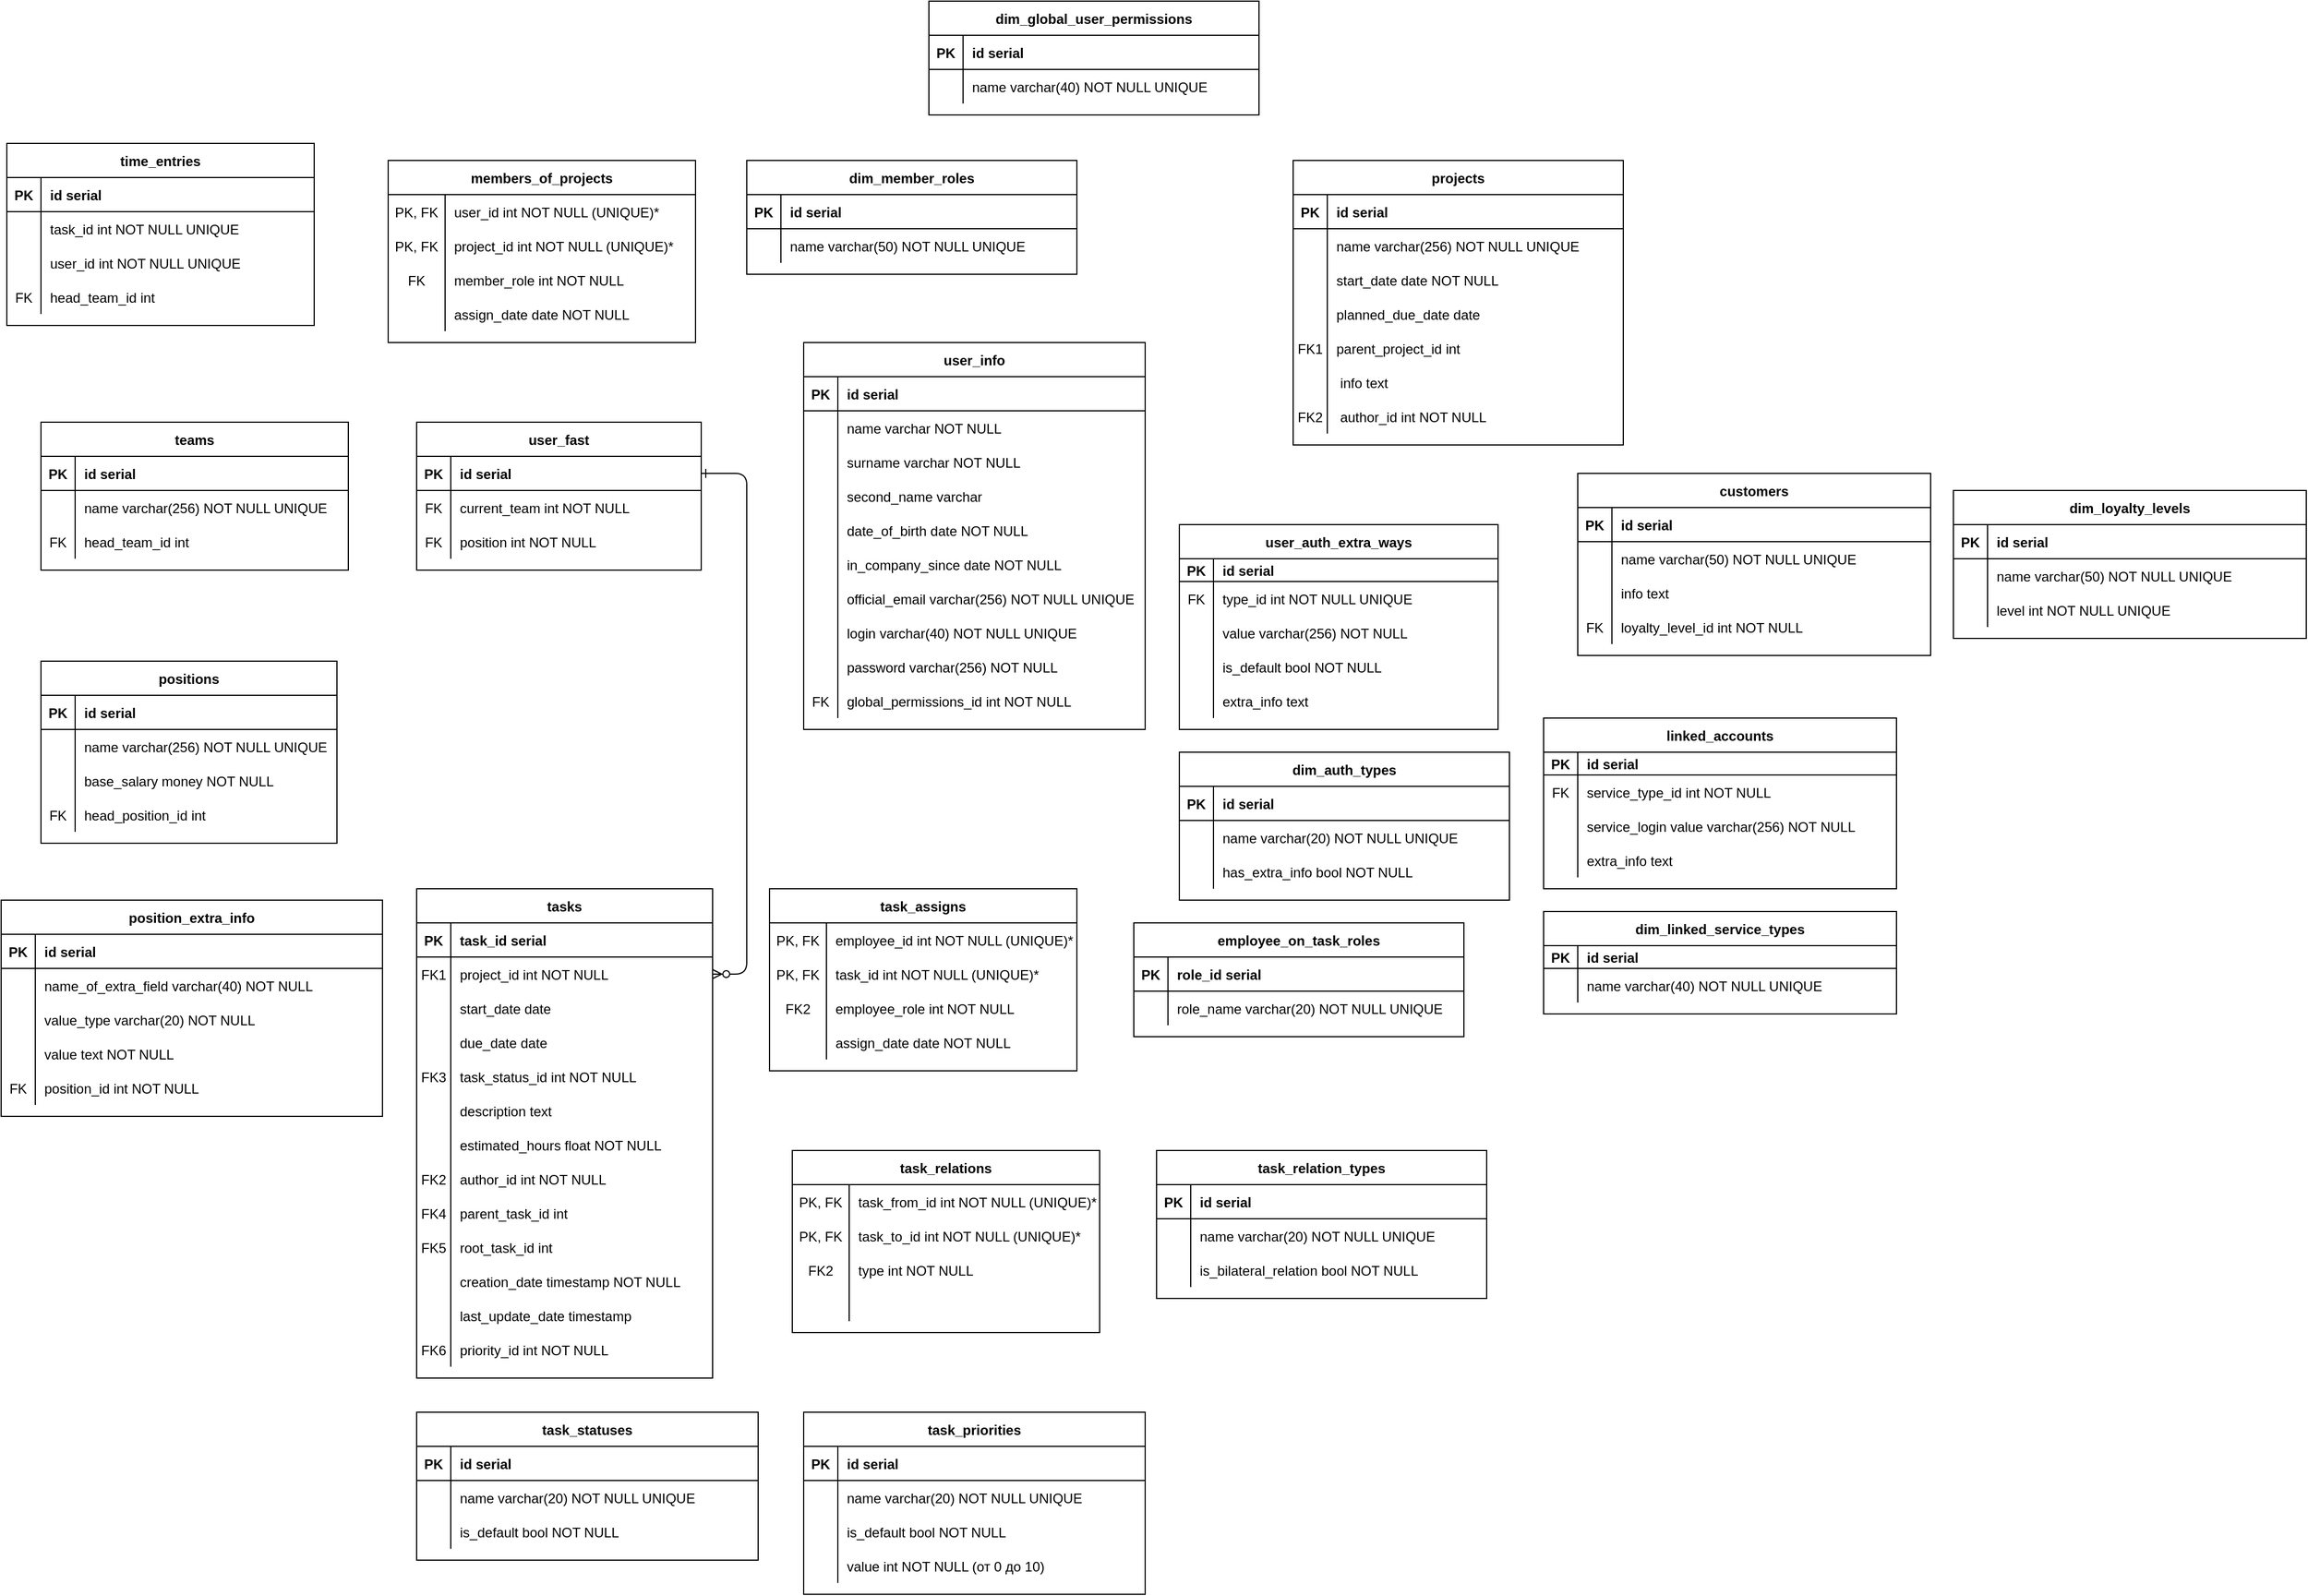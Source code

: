 <mxfile version="26.1.0">
  <diagram id="R2lEEEUBdFMjLlhIrx00" name="Page-1">
    <mxGraphModel dx="858" dy="1655" grid="1" gridSize="10" guides="1" tooltips="1" connect="1" arrows="1" fold="1" page="1" pageScale="1" pageWidth="850" pageHeight="1100" math="0" shadow="0" extFonts="Permanent Marker^https://fonts.googleapis.com/css?family=Permanent+Marker">
      <root>
        <mxCell id="0" />
        <mxCell id="1" parent="0" />
        <mxCell id="C-vyLk0tnHw3VtMMgP7b-12" value="" style="edgeStyle=entityRelationEdgeStyle;endArrow=ERzeroToMany;startArrow=ERone;endFill=1;startFill=0;" parent="1" source="C-vyLk0tnHw3VtMMgP7b-3" target="C-vyLk0tnHw3VtMMgP7b-17" edge="1">
          <mxGeometry width="100" height="100" relative="1" as="geometry">
            <mxPoint x="400" y="180" as="sourcePoint" />
            <mxPoint x="460" y="205" as="targetPoint" />
          </mxGeometry>
        </mxCell>
        <mxCell id="C-vyLk0tnHw3VtMMgP7b-2" value="user_fast" style="shape=table;startSize=30;container=1;collapsible=1;childLayout=tableLayout;fixedRows=1;rowLines=0;fontStyle=1;align=center;resizeLast=1;" parent="1" vertex="1">
          <mxGeometry x="450" y="120" width="250" height="130" as="geometry" />
        </mxCell>
        <mxCell id="C-vyLk0tnHw3VtMMgP7b-3" value="" style="shape=partialRectangle;collapsible=0;dropTarget=0;pointerEvents=0;fillColor=none;points=[[0,0.5],[1,0.5]];portConstraint=eastwest;top=0;left=0;right=0;bottom=1;" parent="C-vyLk0tnHw3VtMMgP7b-2" vertex="1">
          <mxGeometry y="30" width="250" height="30" as="geometry" />
        </mxCell>
        <mxCell id="C-vyLk0tnHw3VtMMgP7b-4" value="PK" style="shape=partialRectangle;overflow=hidden;connectable=0;fillColor=none;top=0;left=0;bottom=0;right=0;fontStyle=1;" parent="C-vyLk0tnHw3VtMMgP7b-3" vertex="1">
          <mxGeometry width="30" height="30" as="geometry">
            <mxRectangle width="30" height="30" as="alternateBounds" />
          </mxGeometry>
        </mxCell>
        <mxCell id="C-vyLk0tnHw3VtMMgP7b-5" value="id serial" style="shape=partialRectangle;overflow=hidden;connectable=0;fillColor=none;top=0;left=0;bottom=0;right=0;align=left;spacingLeft=6;fontStyle=1;" parent="C-vyLk0tnHw3VtMMgP7b-3" vertex="1">
          <mxGeometry x="30" width="220" height="30" as="geometry">
            <mxRectangle width="220" height="30" as="alternateBounds" />
          </mxGeometry>
        </mxCell>
        <mxCell id="f8RNzWUr13F589t05Ivk-13" value="" style="shape=partialRectangle;collapsible=0;dropTarget=0;pointerEvents=0;fillColor=none;points=[[0,0.5],[1,0.5]];portConstraint=eastwest;top=0;left=0;right=0;bottom=0;" vertex="1" parent="C-vyLk0tnHw3VtMMgP7b-2">
          <mxGeometry y="60" width="250" height="30" as="geometry" />
        </mxCell>
        <mxCell id="f8RNzWUr13F589t05Ivk-14" value="FK" style="shape=partialRectangle;overflow=hidden;connectable=0;fillColor=none;top=0;left=0;bottom=0;right=0;" vertex="1" parent="f8RNzWUr13F589t05Ivk-13">
          <mxGeometry width="30" height="30" as="geometry">
            <mxRectangle width="30" height="30" as="alternateBounds" />
          </mxGeometry>
        </mxCell>
        <mxCell id="f8RNzWUr13F589t05Ivk-15" value="current_team int NOT NULL" style="shape=partialRectangle;overflow=hidden;connectable=0;fillColor=none;top=0;left=0;bottom=0;right=0;align=left;spacingLeft=6;" vertex="1" parent="f8RNzWUr13F589t05Ivk-13">
          <mxGeometry x="30" width="220" height="30" as="geometry">
            <mxRectangle width="220" height="30" as="alternateBounds" />
          </mxGeometry>
        </mxCell>
        <mxCell id="f8RNzWUr13F589t05Ivk-16" value="" style="shape=partialRectangle;collapsible=0;dropTarget=0;pointerEvents=0;fillColor=none;points=[[0,0.5],[1,0.5]];portConstraint=eastwest;top=0;left=0;right=0;bottom=0;" vertex="1" parent="C-vyLk0tnHw3VtMMgP7b-2">
          <mxGeometry y="90" width="250" height="30" as="geometry" />
        </mxCell>
        <mxCell id="f8RNzWUr13F589t05Ivk-17" value="FK" style="shape=partialRectangle;overflow=hidden;connectable=0;fillColor=none;top=0;left=0;bottom=0;right=0;" vertex="1" parent="f8RNzWUr13F589t05Ivk-16">
          <mxGeometry width="30" height="30" as="geometry">
            <mxRectangle width="30" height="30" as="alternateBounds" />
          </mxGeometry>
        </mxCell>
        <mxCell id="f8RNzWUr13F589t05Ivk-18" value="position int NOT NULL" style="shape=partialRectangle;overflow=hidden;connectable=0;fillColor=none;top=0;left=0;bottom=0;right=0;align=left;spacingLeft=6;" vertex="1" parent="f8RNzWUr13F589t05Ivk-16">
          <mxGeometry x="30" width="220" height="30" as="geometry">
            <mxRectangle width="220" height="30" as="alternateBounds" />
          </mxGeometry>
        </mxCell>
        <mxCell id="C-vyLk0tnHw3VtMMgP7b-13" value="tasks" style="shape=table;startSize=30;container=1;collapsible=1;childLayout=tableLayout;fixedRows=1;rowLines=0;fontStyle=1;align=center;resizeLast=1;" parent="1" vertex="1">
          <mxGeometry x="450" y="530" width="260" height="430" as="geometry" />
        </mxCell>
        <mxCell id="C-vyLk0tnHw3VtMMgP7b-14" value="" style="shape=partialRectangle;collapsible=0;dropTarget=0;pointerEvents=0;fillColor=none;points=[[0,0.5],[1,0.5]];portConstraint=eastwest;top=0;left=0;right=0;bottom=1;" parent="C-vyLk0tnHw3VtMMgP7b-13" vertex="1">
          <mxGeometry y="30" width="260" height="30" as="geometry" />
        </mxCell>
        <mxCell id="C-vyLk0tnHw3VtMMgP7b-15" value="PK" style="shape=partialRectangle;overflow=hidden;connectable=0;fillColor=none;top=0;left=0;bottom=0;right=0;fontStyle=1;" parent="C-vyLk0tnHw3VtMMgP7b-14" vertex="1">
          <mxGeometry width="30" height="30" as="geometry">
            <mxRectangle width="30" height="30" as="alternateBounds" />
          </mxGeometry>
        </mxCell>
        <mxCell id="C-vyLk0tnHw3VtMMgP7b-16" value="task_id serial" style="shape=partialRectangle;overflow=hidden;connectable=0;fillColor=none;top=0;left=0;bottom=0;right=0;align=left;spacingLeft=6;fontStyle=1;" parent="C-vyLk0tnHw3VtMMgP7b-14" vertex="1">
          <mxGeometry x="30" width="230" height="30" as="geometry">
            <mxRectangle width="230" height="30" as="alternateBounds" />
          </mxGeometry>
        </mxCell>
        <mxCell id="C-vyLk0tnHw3VtMMgP7b-17" value="" style="shape=partialRectangle;collapsible=0;dropTarget=0;pointerEvents=0;fillColor=none;points=[[0,0.5],[1,0.5]];portConstraint=eastwest;top=0;left=0;right=0;bottom=0;" parent="C-vyLk0tnHw3VtMMgP7b-13" vertex="1">
          <mxGeometry y="60" width="260" height="30" as="geometry" />
        </mxCell>
        <mxCell id="C-vyLk0tnHw3VtMMgP7b-18" value="FK1" style="shape=partialRectangle;overflow=hidden;connectable=0;fillColor=none;top=0;left=0;bottom=0;right=0;" parent="C-vyLk0tnHw3VtMMgP7b-17" vertex="1">
          <mxGeometry width="30" height="30" as="geometry">
            <mxRectangle width="30" height="30" as="alternateBounds" />
          </mxGeometry>
        </mxCell>
        <mxCell id="C-vyLk0tnHw3VtMMgP7b-19" value="project_id int NOT NULL" style="shape=partialRectangle;overflow=hidden;connectable=0;fillColor=none;top=0;left=0;bottom=0;right=0;align=left;spacingLeft=6;" parent="C-vyLk0tnHw3VtMMgP7b-17" vertex="1">
          <mxGeometry x="30" width="230" height="30" as="geometry">
            <mxRectangle width="230" height="30" as="alternateBounds" />
          </mxGeometry>
        </mxCell>
        <mxCell id="C-vyLk0tnHw3VtMMgP7b-20" value="" style="shape=partialRectangle;collapsible=0;dropTarget=0;pointerEvents=0;fillColor=none;points=[[0,0.5],[1,0.5]];portConstraint=eastwest;top=0;left=0;right=0;bottom=0;" parent="C-vyLk0tnHw3VtMMgP7b-13" vertex="1">
          <mxGeometry y="90" width="260" height="30" as="geometry" />
        </mxCell>
        <mxCell id="C-vyLk0tnHw3VtMMgP7b-21" value="" style="shape=partialRectangle;overflow=hidden;connectable=0;fillColor=none;top=0;left=0;bottom=0;right=0;" parent="C-vyLk0tnHw3VtMMgP7b-20" vertex="1">
          <mxGeometry width="30" height="30" as="geometry">
            <mxRectangle width="30" height="30" as="alternateBounds" />
          </mxGeometry>
        </mxCell>
        <mxCell id="C-vyLk0tnHw3VtMMgP7b-22" value="start_date date" style="shape=partialRectangle;overflow=hidden;connectable=0;fillColor=none;top=0;left=0;bottom=0;right=0;align=left;spacingLeft=6;" parent="C-vyLk0tnHw3VtMMgP7b-20" vertex="1">
          <mxGeometry x="30" width="230" height="30" as="geometry">
            <mxRectangle width="230" height="30" as="alternateBounds" />
          </mxGeometry>
        </mxCell>
        <mxCell id="f8RNzWUr13F589t05Ivk-84" value="" style="shape=partialRectangle;collapsible=0;dropTarget=0;pointerEvents=0;fillColor=none;points=[[0,0.5],[1,0.5]];portConstraint=eastwest;top=0;left=0;right=0;bottom=0;" vertex="1" parent="C-vyLk0tnHw3VtMMgP7b-13">
          <mxGeometry y="120" width="260" height="30" as="geometry" />
        </mxCell>
        <mxCell id="f8RNzWUr13F589t05Ivk-85" value="" style="shape=partialRectangle;overflow=hidden;connectable=0;fillColor=none;top=0;left=0;bottom=0;right=0;" vertex="1" parent="f8RNzWUr13F589t05Ivk-84">
          <mxGeometry width="30" height="30" as="geometry">
            <mxRectangle width="30" height="30" as="alternateBounds" />
          </mxGeometry>
        </mxCell>
        <mxCell id="f8RNzWUr13F589t05Ivk-86" value="due_date date" style="shape=partialRectangle;overflow=hidden;connectable=0;fillColor=none;top=0;left=0;bottom=0;right=0;align=left;spacingLeft=6;" vertex="1" parent="f8RNzWUr13F589t05Ivk-84">
          <mxGeometry x="30" width="230" height="30" as="geometry">
            <mxRectangle width="230" height="30" as="alternateBounds" />
          </mxGeometry>
        </mxCell>
        <mxCell id="f8RNzWUr13F589t05Ivk-87" value="" style="shape=partialRectangle;collapsible=0;dropTarget=0;pointerEvents=0;fillColor=none;points=[[0,0.5],[1,0.5]];portConstraint=eastwest;top=0;left=0;right=0;bottom=0;" vertex="1" parent="C-vyLk0tnHw3VtMMgP7b-13">
          <mxGeometry y="150" width="260" height="30" as="geometry" />
        </mxCell>
        <mxCell id="f8RNzWUr13F589t05Ivk-88" value="FK3" style="shape=partialRectangle;overflow=hidden;connectable=0;fillColor=none;top=0;left=0;bottom=0;right=0;" vertex="1" parent="f8RNzWUr13F589t05Ivk-87">
          <mxGeometry width="30" height="30" as="geometry">
            <mxRectangle width="30" height="30" as="alternateBounds" />
          </mxGeometry>
        </mxCell>
        <mxCell id="f8RNzWUr13F589t05Ivk-89" value="task_status_id int NOT NULL" style="shape=partialRectangle;overflow=hidden;connectable=0;fillColor=none;top=0;left=0;bottom=0;right=0;align=left;spacingLeft=6;" vertex="1" parent="f8RNzWUr13F589t05Ivk-87">
          <mxGeometry x="30" width="230" height="30" as="geometry">
            <mxRectangle width="230" height="30" as="alternateBounds" />
          </mxGeometry>
        </mxCell>
        <mxCell id="f8RNzWUr13F589t05Ivk-228" value="" style="shape=partialRectangle;collapsible=0;dropTarget=0;pointerEvents=0;fillColor=none;points=[[0,0.5],[1,0.5]];portConstraint=eastwest;top=0;left=0;right=0;bottom=0;" vertex="1" parent="C-vyLk0tnHw3VtMMgP7b-13">
          <mxGeometry y="180" width="260" height="30" as="geometry" />
        </mxCell>
        <mxCell id="f8RNzWUr13F589t05Ivk-229" value="" style="shape=partialRectangle;overflow=hidden;connectable=0;fillColor=none;top=0;left=0;bottom=0;right=0;" vertex="1" parent="f8RNzWUr13F589t05Ivk-228">
          <mxGeometry width="30" height="30" as="geometry">
            <mxRectangle width="30" height="30" as="alternateBounds" />
          </mxGeometry>
        </mxCell>
        <mxCell id="f8RNzWUr13F589t05Ivk-230" value="description text" style="shape=partialRectangle;overflow=hidden;connectable=0;fillColor=none;top=0;left=0;bottom=0;right=0;align=left;spacingLeft=6;" vertex="1" parent="f8RNzWUr13F589t05Ivk-228">
          <mxGeometry x="30" width="230" height="30" as="geometry">
            <mxRectangle width="230" height="30" as="alternateBounds" />
          </mxGeometry>
        </mxCell>
        <mxCell id="f8RNzWUr13F589t05Ivk-231" value="" style="shape=partialRectangle;collapsible=0;dropTarget=0;pointerEvents=0;fillColor=none;points=[[0,0.5],[1,0.5]];portConstraint=eastwest;top=0;left=0;right=0;bottom=0;" vertex="1" parent="C-vyLk0tnHw3VtMMgP7b-13">
          <mxGeometry y="210" width="260" height="30" as="geometry" />
        </mxCell>
        <mxCell id="f8RNzWUr13F589t05Ivk-232" value="" style="shape=partialRectangle;overflow=hidden;connectable=0;fillColor=none;top=0;left=0;bottom=0;right=0;" vertex="1" parent="f8RNzWUr13F589t05Ivk-231">
          <mxGeometry width="30" height="30" as="geometry">
            <mxRectangle width="30" height="30" as="alternateBounds" />
          </mxGeometry>
        </mxCell>
        <mxCell id="f8RNzWUr13F589t05Ivk-233" value="estimated_hours float NOT NULL" style="shape=partialRectangle;overflow=hidden;connectable=0;fillColor=none;top=0;left=0;bottom=0;right=0;align=left;spacingLeft=6;" vertex="1" parent="f8RNzWUr13F589t05Ivk-231">
          <mxGeometry x="30" width="230" height="30" as="geometry">
            <mxRectangle width="230" height="30" as="alternateBounds" />
          </mxGeometry>
        </mxCell>
        <mxCell id="f8RNzWUr13F589t05Ivk-272" value="" style="shape=partialRectangle;collapsible=0;dropTarget=0;pointerEvents=0;fillColor=none;points=[[0,0.5],[1,0.5]];portConstraint=eastwest;top=0;left=0;right=0;bottom=0;" vertex="1" parent="C-vyLk0tnHw3VtMMgP7b-13">
          <mxGeometry y="240" width="260" height="30" as="geometry" />
        </mxCell>
        <mxCell id="f8RNzWUr13F589t05Ivk-273" value="FK2" style="shape=partialRectangle;overflow=hidden;connectable=0;fillColor=none;top=0;left=0;bottom=0;right=0;" vertex="1" parent="f8RNzWUr13F589t05Ivk-272">
          <mxGeometry width="30" height="30" as="geometry">
            <mxRectangle width="30" height="30" as="alternateBounds" />
          </mxGeometry>
        </mxCell>
        <mxCell id="f8RNzWUr13F589t05Ivk-274" value="author_id int NOT NULL" style="shape=partialRectangle;overflow=hidden;connectable=0;fillColor=none;top=0;left=0;bottom=0;right=0;align=left;spacingLeft=6;" vertex="1" parent="f8RNzWUr13F589t05Ivk-272">
          <mxGeometry x="30" width="230" height="30" as="geometry">
            <mxRectangle width="230" height="30" as="alternateBounds" />
          </mxGeometry>
        </mxCell>
        <mxCell id="f8RNzWUr13F589t05Ivk-275" value="" style="shape=partialRectangle;collapsible=0;dropTarget=0;pointerEvents=0;fillColor=none;points=[[0,0.5],[1,0.5]];portConstraint=eastwest;top=0;left=0;right=0;bottom=0;" vertex="1" parent="C-vyLk0tnHw3VtMMgP7b-13">
          <mxGeometry y="270" width="260" height="30" as="geometry" />
        </mxCell>
        <mxCell id="f8RNzWUr13F589t05Ivk-276" value="FK4" style="shape=partialRectangle;overflow=hidden;connectable=0;fillColor=none;top=0;left=0;bottom=0;right=0;" vertex="1" parent="f8RNzWUr13F589t05Ivk-275">
          <mxGeometry width="30" height="30" as="geometry">
            <mxRectangle width="30" height="30" as="alternateBounds" />
          </mxGeometry>
        </mxCell>
        <mxCell id="f8RNzWUr13F589t05Ivk-277" value="parent_task_id int" style="shape=partialRectangle;overflow=hidden;connectable=0;fillColor=none;top=0;left=0;bottom=0;right=0;align=left;spacingLeft=6;" vertex="1" parent="f8RNzWUr13F589t05Ivk-275">
          <mxGeometry x="30" width="230" height="30" as="geometry">
            <mxRectangle width="230" height="30" as="alternateBounds" />
          </mxGeometry>
        </mxCell>
        <mxCell id="f8RNzWUr13F589t05Ivk-278" value="" style="shape=partialRectangle;collapsible=0;dropTarget=0;pointerEvents=0;fillColor=none;points=[[0,0.5],[1,0.5]];portConstraint=eastwest;top=0;left=0;right=0;bottom=0;" vertex="1" parent="C-vyLk0tnHw3VtMMgP7b-13">
          <mxGeometry y="300" width="260" height="30" as="geometry" />
        </mxCell>
        <mxCell id="f8RNzWUr13F589t05Ivk-279" value="FK5" style="shape=partialRectangle;overflow=hidden;connectable=0;fillColor=none;top=0;left=0;bottom=0;right=0;" vertex="1" parent="f8RNzWUr13F589t05Ivk-278">
          <mxGeometry width="30" height="30" as="geometry">
            <mxRectangle width="30" height="30" as="alternateBounds" />
          </mxGeometry>
        </mxCell>
        <mxCell id="f8RNzWUr13F589t05Ivk-280" value="root_task_id int" style="shape=partialRectangle;overflow=hidden;connectable=0;fillColor=none;top=0;left=0;bottom=0;right=0;align=left;spacingLeft=6;" vertex="1" parent="f8RNzWUr13F589t05Ivk-278">
          <mxGeometry x="30" width="230" height="30" as="geometry">
            <mxRectangle width="230" height="30" as="alternateBounds" />
          </mxGeometry>
        </mxCell>
        <mxCell id="f8RNzWUr13F589t05Ivk-281" value="" style="shape=partialRectangle;collapsible=0;dropTarget=0;pointerEvents=0;fillColor=none;points=[[0,0.5],[1,0.5]];portConstraint=eastwest;top=0;left=0;right=0;bottom=0;" vertex="1" parent="C-vyLk0tnHw3VtMMgP7b-13">
          <mxGeometry y="330" width="260" height="30" as="geometry" />
        </mxCell>
        <mxCell id="f8RNzWUr13F589t05Ivk-282" value="" style="shape=partialRectangle;overflow=hidden;connectable=0;fillColor=none;top=0;left=0;bottom=0;right=0;" vertex="1" parent="f8RNzWUr13F589t05Ivk-281">
          <mxGeometry width="30" height="30" as="geometry">
            <mxRectangle width="30" height="30" as="alternateBounds" />
          </mxGeometry>
        </mxCell>
        <mxCell id="f8RNzWUr13F589t05Ivk-283" value="creation_date timestamp NOT NULL" style="shape=partialRectangle;overflow=hidden;connectable=0;fillColor=none;top=0;left=0;bottom=0;right=0;align=left;spacingLeft=6;" vertex="1" parent="f8RNzWUr13F589t05Ivk-281">
          <mxGeometry x="30" width="230" height="30" as="geometry">
            <mxRectangle width="230" height="30" as="alternateBounds" />
          </mxGeometry>
        </mxCell>
        <mxCell id="f8RNzWUr13F589t05Ivk-284" value="" style="shape=partialRectangle;collapsible=0;dropTarget=0;pointerEvents=0;fillColor=none;points=[[0,0.5],[1,0.5]];portConstraint=eastwest;top=0;left=0;right=0;bottom=0;" vertex="1" parent="C-vyLk0tnHw3VtMMgP7b-13">
          <mxGeometry y="360" width="260" height="30" as="geometry" />
        </mxCell>
        <mxCell id="f8RNzWUr13F589t05Ivk-285" value="" style="shape=partialRectangle;overflow=hidden;connectable=0;fillColor=none;top=0;left=0;bottom=0;right=0;" vertex="1" parent="f8RNzWUr13F589t05Ivk-284">
          <mxGeometry width="30" height="30" as="geometry">
            <mxRectangle width="30" height="30" as="alternateBounds" />
          </mxGeometry>
        </mxCell>
        <mxCell id="f8RNzWUr13F589t05Ivk-286" value="last_update_date timestamp" style="shape=partialRectangle;overflow=hidden;connectable=0;fillColor=none;top=0;left=0;bottom=0;right=0;align=left;spacingLeft=6;" vertex="1" parent="f8RNzWUr13F589t05Ivk-284">
          <mxGeometry x="30" width="230" height="30" as="geometry">
            <mxRectangle width="230" height="30" as="alternateBounds" />
          </mxGeometry>
        </mxCell>
        <mxCell id="f8RNzWUr13F589t05Ivk-310" value="" style="shape=partialRectangle;collapsible=0;dropTarget=0;pointerEvents=0;fillColor=none;points=[[0,0.5],[1,0.5]];portConstraint=eastwest;top=0;left=0;right=0;bottom=0;" vertex="1" parent="C-vyLk0tnHw3VtMMgP7b-13">
          <mxGeometry y="390" width="260" height="30" as="geometry" />
        </mxCell>
        <mxCell id="f8RNzWUr13F589t05Ivk-311" value="FK6" style="shape=partialRectangle;overflow=hidden;connectable=0;fillColor=none;top=0;left=0;bottom=0;right=0;" vertex="1" parent="f8RNzWUr13F589t05Ivk-310">
          <mxGeometry width="30" height="30" as="geometry">
            <mxRectangle width="30" height="30" as="alternateBounds" />
          </mxGeometry>
        </mxCell>
        <mxCell id="f8RNzWUr13F589t05Ivk-312" value="priority_id int NOT NULL" style="shape=partialRectangle;overflow=hidden;connectable=0;fillColor=none;top=0;left=0;bottom=0;right=0;align=left;spacingLeft=6;" vertex="1" parent="f8RNzWUr13F589t05Ivk-310">
          <mxGeometry x="30" width="230" height="30" as="geometry">
            <mxRectangle width="230" height="30" as="alternateBounds" />
          </mxGeometry>
        </mxCell>
        <mxCell id="C-vyLk0tnHw3VtMMgP7b-23" value="teams" style="shape=table;startSize=30;container=1;collapsible=1;childLayout=tableLayout;fixedRows=1;rowLines=0;fontStyle=1;align=center;resizeLast=1;" parent="1" vertex="1">
          <mxGeometry x="120" y="120" width="270" height="130" as="geometry" />
        </mxCell>
        <mxCell id="C-vyLk0tnHw3VtMMgP7b-24" value="" style="shape=partialRectangle;collapsible=0;dropTarget=0;pointerEvents=0;fillColor=none;points=[[0,0.5],[1,0.5]];portConstraint=eastwest;top=0;left=0;right=0;bottom=1;" parent="C-vyLk0tnHw3VtMMgP7b-23" vertex="1">
          <mxGeometry y="30" width="270" height="30" as="geometry" />
        </mxCell>
        <mxCell id="C-vyLk0tnHw3VtMMgP7b-25" value="PK" style="shape=partialRectangle;overflow=hidden;connectable=0;fillColor=none;top=0;left=0;bottom=0;right=0;fontStyle=1;" parent="C-vyLk0tnHw3VtMMgP7b-24" vertex="1">
          <mxGeometry width="30" height="30" as="geometry">
            <mxRectangle width="30" height="30" as="alternateBounds" />
          </mxGeometry>
        </mxCell>
        <mxCell id="C-vyLk0tnHw3VtMMgP7b-26" value="id serial" style="shape=partialRectangle;overflow=hidden;connectable=0;fillColor=none;top=0;left=0;bottom=0;right=0;align=left;spacingLeft=6;fontStyle=1;" parent="C-vyLk0tnHw3VtMMgP7b-24" vertex="1">
          <mxGeometry x="30" width="240" height="30" as="geometry">
            <mxRectangle width="240" height="30" as="alternateBounds" />
          </mxGeometry>
        </mxCell>
        <mxCell id="C-vyLk0tnHw3VtMMgP7b-27" value="" style="shape=partialRectangle;collapsible=0;dropTarget=0;pointerEvents=0;fillColor=none;points=[[0,0.5],[1,0.5]];portConstraint=eastwest;top=0;left=0;right=0;bottom=0;" parent="C-vyLk0tnHw3VtMMgP7b-23" vertex="1">
          <mxGeometry y="60" width="270" height="30" as="geometry" />
        </mxCell>
        <mxCell id="C-vyLk0tnHw3VtMMgP7b-28" value="" style="shape=partialRectangle;overflow=hidden;connectable=0;fillColor=none;top=0;left=0;bottom=0;right=0;" parent="C-vyLk0tnHw3VtMMgP7b-27" vertex="1">
          <mxGeometry width="30" height="30" as="geometry">
            <mxRectangle width="30" height="30" as="alternateBounds" />
          </mxGeometry>
        </mxCell>
        <mxCell id="C-vyLk0tnHw3VtMMgP7b-29" value="name varchar(256) NOT NULL UNIQUE" style="shape=partialRectangle;overflow=hidden;connectable=0;fillColor=none;top=0;left=0;bottom=0;right=0;align=left;spacingLeft=6;" parent="C-vyLk0tnHw3VtMMgP7b-27" vertex="1">
          <mxGeometry x="30" width="240" height="30" as="geometry">
            <mxRectangle width="240" height="30" as="alternateBounds" />
          </mxGeometry>
        </mxCell>
        <mxCell id="f8RNzWUr13F589t05Ivk-25" value="" style="shape=partialRectangle;collapsible=0;dropTarget=0;pointerEvents=0;fillColor=none;points=[[0,0.5],[1,0.5]];portConstraint=eastwest;top=0;left=0;right=0;bottom=0;" vertex="1" parent="C-vyLk0tnHw3VtMMgP7b-23">
          <mxGeometry y="90" width="270" height="30" as="geometry" />
        </mxCell>
        <mxCell id="f8RNzWUr13F589t05Ivk-26" value="FK" style="shape=partialRectangle;overflow=hidden;connectable=0;fillColor=none;top=0;left=0;bottom=0;right=0;" vertex="1" parent="f8RNzWUr13F589t05Ivk-25">
          <mxGeometry width="30" height="30" as="geometry">
            <mxRectangle width="30" height="30" as="alternateBounds" />
          </mxGeometry>
        </mxCell>
        <mxCell id="f8RNzWUr13F589t05Ivk-27" value="head_team_id int" style="shape=partialRectangle;overflow=hidden;connectable=0;fillColor=none;top=0;left=0;bottom=0;right=0;align=left;spacingLeft=6;" vertex="1" parent="f8RNzWUr13F589t05Ivk-25">
          <mxGeometry x="30" width="240" height="30" as="geometry">
            <mxRectangle width="240" height="30" as="alternateBounds" />
          </mxGeometry>
        </mxCell>
        <mxCell id="f8RNzWUr13F589t05Ivk-28" value="positions" style="shape=table;startSize=30;container=1;collapsible=1;childLayout=tableLayout;fixedRows=1;rowLines=0;fontStyle=1;align=center;resizeLast=1;" vertex="1" parent="1">
          <mxGeometry x="120" y="330" width="260" height="160" as="geometry" />
        </mxCell>
        <mxCell id="f8RNzWUr13F589t05Ivk-29" value="" style="shape=partialRectangle;collapsible=0;dropTarget=0;pointerEvents=0;fillColor=none;points=[[0,0.5],[1,0.5]];portConstraint=eastwest;top=0;left=0;right=0;bottom=1;" vertex="1" parent="f8RNzWUr13F589t05Ivk-28">
          <mxGeometry y="30" width="260" height="30" as="geometry" />
        </mxCell>
        <mxCell id="f8RNzWUr13F589t05Ivk-30" value="PK" style="shape=partialRectangle;overflow=hidden;connectable=0;fillColor=none;top=0;left=0;bottom=0;right=0;fontStyle=1;" vertex="1" parent="f8RNzWUr13F589t05Ivk-29">
          <mxGeometry width="30" height="30" as="geometry">
            <mxRectangle width="30" height="30" as="alternateBounds" />
          </mxGeometry>
        </mxCell>
        <mxCell id="f8RNzWUr13F589t05Ivk-31" value="id serial" style="shape=partialRectangle;overflow=hidden;connectable=0;fillColor=none;top=0;left=0;bottom=0;right=0;align=left;spacingLeft=6;fontStyle=1;" vertex="1" parent="f8RNzWUr13F589t05Ivk-29">
          <mxGeometry x="30" width="230" height="30" as="geometry">
            <mxRectangle width="230" height="30" as="alternateBounds" />
          </mxGeometry>
        </mxCell>
        <mxCell id="f8RNzWUr13F589t05Ivk-32" value="" style="shape=partialRectangle;collapsible=0;dropTarget=0;pointerEvents=0;fillColor=none;points=[[0,0.5],[1,0.5]];portConstraint=eastwest;top=0;left=0;right=0;bottom=0;" vertex="1" parent="f8RNzWUr13F589t05Ivk-28">
          <mxGeometry y="60" width="260" height="30" as="geometry" />
        </mxCell>
        <mxCell id="f8RNzWUr13F589t05Ivk-33" value="" style="shape=partialRectangle;overflow=hidden;connectable=0;fillColor=none;top=0;left=0;bottom=0;right=0;" vertex="1" parent="f8RNzWUr13F589t05Ivk-32">
          <mxGeometry width="30" height="30" as="geometry">
            <mxRectangle width="30" height="30" as="alternateBounds" />
          </mxGeometry>
        </mxCell>
        <mxCell id="f8RNzWUr13F589t05Ivk-34" value="name varchar(256) NOT NULL UNIQUE" style="shape=partialRectangle;overflow=hidden;connectable=0;fillColor=none;top=0;left=0;bottom=0;right=0;align=left;spacingLeft=6;" vertex="1" parent="f8RNzWUr13F589t05Ivk-32">
          <mxGeometry x="30" width="230" height="30" as="geometry">
            <mxRectangle width="230" height="30" as="alternateBounds" />
          </mxGeometry>
        </mxCell>
        <mxCell id="f8RNzWUr13F589t05Ivk-35" value="" style="shape=partialRectangle;collapsible=0;dropTarget=0;pointerEvents=0;fillColor=none;points=[[0,0.5],[1,0.5]];portConstraint=eastwest;top=0;left=0;right=0;bottom=0;" vertex="1" parent="f8RNzWUr13F589t05Ivk-28">
          <mxGeometry y="90" width="260" height="30" as="geometry" />
        </mxCell>
        <mxCell id="f8RNzWUr13F589t05Ivk-36" value="" style="shape=partialRectangle;overflow=hidden;connectable=0;fillColor=none;top=0;left=0;bottom=0;right=0;" vertex="1" parent="f8RNzWUr13F589t05Ivk-35">
          <mxGeometry width="30" height="30" as="geometry">
            <mxRectangle width="30" height="30" as="alternateBounds" />
          </mxGeometry>
        </mxCell>
        <mxCell id="f8RNzWUr13F589t05Ivk-37" value="base_salary money NOT NULL" style="shape=partialRectangle;overflow=hidden;connectable=0;fillColor=none;top=0;left=0;bottom=0;right=0;align=left;spacingLeft=6;" vertex="1" parent="f8RNzWUr13F589t05Ivk-35">
          <mxGeometry x="30" width="230" height="30" as="geometry">
            <mxRectangle width="230" height="30" as="alternateBounds" />
          </mxGeometry>
        </mxCell>
        <mxCell id="f8RNzWUr13F589t05Ivk-38" value="" style="shape=partialRectangle;collapsible=0;dropTarget=0;pointerEvents=0;fillColor=none;points=[[0,0.5],[1,0.5]];portConstraint=eastwest;top=0;left=0;right=0;bottom=0;" vertex="1" parent="f8RNzWUr13F589t05Ivk-28">
          <mxGeometry y="120" width="260" height="30" as="geometry" />
        </mxCell>
        <mxCell id="f8RNzWUr13F589t05Ivk-39" value="FK" style="shape=partialRectangle;overflow=hidden;connectable=0;fillColor=none;top=0;left=0;bottom=0;right=0;" vertex="1" parent="f8RNzWUr13F589t05Ivk-38">
          <mxGeometry width="30" height="30" as="geometry">
            <mxRectangle width="30" height="30" as="alternateBounds" />
          </mxGeometry>
        </mxCell>
        <mxCell id="f8RNzWUr13F589t05Ivk-40" value="head_position_id int" style="shape=partialRectangle;overflow=hidden;connectable=0;fillColor=none;top=0;left=0;bottom=0;right=0;align=left;spacingLeft=6;" vertex="1" parent="f8RNzWUr13F589t05Ivk-38">
          <mxGeometry x="30" width="230" height="30" as="geometry">
            <mxRectangle width="230" height="30" as="alternateBounds" />
          </mxGeometry>
        </mxCell>
        <mxCell id="f8RNzWUr13F589t05Ivk-42" value="position_extra_info" style="shape=table;startSize=30;container=1;collapsible=1;childLayout=tableLayout;fixedRows=1;rowLines=0;fontStyle=1;align=center;resizeLast=1;" vertex="1" parent="1">
          <mxGeometry x="85" y="540" width="335" height="190" as="geometry" />
        </mxCell>
        <mxCell id="f8RNzWUr13F589t05Ivk-43" value="" style="shape=partialRectangle;collapsible=0;dropTarget=0;pointerEvents=0;fillColor=none;points=[[0,0.5],[1,0.5]];portConstraint=eastwest;top=0;left=0;right=0;bottom=1;" vertex="1" parent="f8RNzWUr13F589t05Ivk-42">
          <mxGeometry y="30" width="335" height="30" as="geometry" />
        </mxCell>
        <mxCell id="f8RNzWUr13F589t05Ivk-44" value="PK" style="shape=partialRectangle;overflow=hidden;connectable=0;fillColor=none;top=0;left=0;bottom=0;right=0;fontStyle=1;" vertex="1" parent="f8RNzWUr13F589t05Ivk-43">
          <mxGeometry width="30" height="30" as="geometry">
            <mxRectangle width="30" height="30" as="alternateBounds" />
          </mxGeometry>
        </mxCell>
        <mxCell id="f8RNzWUr13F589t05Ivk-45" value="id serial" style="shape=partialRectangle;overflow=hidden;connectable=0;fillColor=none;top=0;left=0;bottom=0;right=0;align=left;spacingLeft=6;fontStyle=1;" vertex="1" parent="f8RNzWUr13F589t05Ivk-43">
          <mxGeometry x="30" width="305" height="30" as="geometry">
            <mxRectangle width="305" height="30" as="alternateBounds" />
          </mxGeometry>
        </mxCell>
        <mxCell id="f8RNzWUr13F589t05Ivk-46" value="" style="shape=partialRectangle;collapsible=0;dropTarget=0;pointerEvents=0;fillColor=none;points=[[0,0.5],[1,0.5]];portConstraint=eastwest;top=0;left=0;right=0;bottom=0;" vertex="1" parent="f8RNzWUr13F589t05Ivk-42">
          <mxGeometry y="60" width="335" height="30" as="geometry" />
        </mxCell>
        <mxCell id="f8RNzWUr13F589t05Ivk-47" value="" style="shape=partialRectangle;overflow=hidden;connectable=0;fillColor=none;top=0;left=0;bottom=0;right=0;" vertex="1" parent="f8RNzWUr13F589t05Ivk-46">
          <mxGeometry width="30" height="30" as="geometry">
            <mxRectangle width="30" height="30" as="alternateBounds" />
          </mxGeometry>
        </mxCell>
        <mxCell id="f8RNzWUr13F589t05Ivk-48" value="name_of_extra_field varchar(40) NOT NULL" style="shape=partialRectangle;overflow=hidden;connectable=0;fillColor=none;top=0;left=0;bottom=0;right=0;align=left;spacingLeft=6;" vertex="1" parent="f8RNzWUr13F589t05Ivk-46">
          <mxGeometry x="30" width="305" height="30" as="geometry">
            <mxRectangle width="305" height="30" as="alternateBounds" />
          </mxGeometry>
        </mxCell>
        <mxCell id="f8RNzWUr13F589t05Ivk-52" value="" style="shape=partialRectangle;collapsible=0;dropTarget=0;pointerEvents=0;fillColor=none;points=[[0,0.5],[1,0.5]];portConstraint=eastwest;top=0;left=0;right=0;bottom=0;" vertex="1" parent="f8RNzWUr13F589t05Ivk-42">
          <mxGeometry y="90" width="335" height="30" as="geometry" />
        </mxCell>
        <mxCell id="f8RNzWUr13F589t05Ivk-53" value="" style="shape=partialRectangle;overflow=hidden;connectable=0;fillColor=none;top=0;left=0;bottom=0;right=0;" vertex="1" parent="f8RNzWUr13F589t05Ivk-52">
          <mxGeometry width="30" height="30" as="geometry">
            <mxRectangle width="30" height="30" as="alternateBounds" />
          </mxGeometry>
        </mxCell>
        <mxCell id="f8RNzWUr13F589t05Ivk-54" value="value_type varchar(20) NOT NULL" style="shape=partialRectangle;overflow=hidden;connectable=0;fillColor=none;top=0;left=0;bottom=0;right=0;align=left;spacingLeft=6;" vertex="1" parent="f8RNzWUr13F589t05Ivk-52">
          <mxGeometry x="30" width="305" height="30" as="geometry">
            <mxRectangle width="305" height="30" as="alternateBounds" />
          </mxGeometry>
        </mxCell>
        <mxCell id="f8RNzWUr13F589t05Ivk-49" value="" style="shape=partialRectangle;collapsible=0;dropTarget=0;pointerEvents=0;fillColor=none;points=[[0,0.5],[1,0.5]];portConstraint=eastwest;top=0;left=0;right=0;bottom=0;" vertex="1" parent="f8RNzWUr13F589t05Ivk-42">
          <mxGeometry y="120" width="335" height="30" as="geometry" />
        </mxCell>
        <mxCell id="f8RNzWUr13F589t05Ivk-50" value="" style="shape=partialRectangle;overflow=hidden;connectable=0;fillColor=none;top=0;left=0;bottom=0;right=0;" vertex="1" parent="f8RNzWUr13F589t05Ivk-49">
          <mxGeometry width="30" height="30" as="geometry">
            <mxRectangle width="30" height="30" as="alternateBounds" />
          </mxGeometry>
        </mxCell>
        <mxCell id="f8RNzWUr13F589t05Ivk-51" value="value text NOT NULL" style="shape=partialRectangle;overflow=hidden;connectable=0;fillColor=none;top=0;left=0;bottom=0;right=0;align=left;spacingLeft=6;" vertex="1" parent="f8RNzWUr13F589t05Ivk-49">
          <mxGeometry x="30" width="305" height="30" as="geometry">
            <mxRectangle width="305" height="30" as="alternateBounds" />
          </mxGeometry>
        </mxCell>
        <mxCell id="f8RNzWUr13F589t05Ivk-545" value="" style="shape=partialRectangle;collapsible=0;dropTarget=0;pointerEvents=0;fillColor=none;points=[[0,0.5],[1,0.5]];portConstraint=eastwest;top=0;left=0;right=0;bottom=0;" vertex="1" parent="f8RNzWUr13F589t05Ivk-42">
          <mxGeometry y="150" width="335" height="30" as="geometry" />
        </mxCell>
        <mxCell id="f8RNzWUr13F589t05Ivk-546" value="FK" style="shape=partialRectangle;overflow=hidden;connectable=0;fillColor=none;top=0;left=0;bottom=0;right=0;" vertex="1" parent="f8RNzWUr13F589t05Ivk-545">
          <mxGeometry width="30" height="30" as="geometry">
            <mxRectangle width="30" height="30" as="alternateBounds" />
          </mxGeometry>
        </mxCell>
        <mxCell id="f8RNzWUr13F589t05Ivk-547" value="position_id int NOT NULL" style="shape=partialRectangle;overflow=hidden;connectable=0;fillColor=none;top=0;left=0;bottom=0;right=0;align=left;spacingLeft=6;" vertex="1" parent="f8RNzWUr13F589t05Ivk-545">
          <mxGeometry x="30" width="305" height="30" as="geometry">
            <mxRectangle width="305" height="30" as="alternateBounds" />
          </mxGeometry>
        </mxCell>
        <mxCell id="f8RNzWUr13F589t05Ivk-68" value="projects" style="shape=table;startSize=30;container=1;collapsible=1;childLayout=tableLayout;fixedRows=1;rowLines=0;fontStyle=1;align=center;resizeLast=1;" vertex="1" parent="1">
          <mxGeometry x="1220" y="-110" width="290" height="250" as="geometry" />
        </mxCell>
        <mxCell id="f8RNzWUr13F589t05Ivk-69" value="" style="shape=partialRectangle;collapsible=0;dropTarget=0;pointerEvents=0;fillColor=none;points=[[0,0.5],[1,0.5]];portConstraint=eastwest;top=0;left=0;right=0;bottom=1;" vertex="1" parent="f8RNzWUr13F589t05Ivk-68">
          <mxGeometry y="30" width="290" height="30" as="geometry" />
        </mxCell>
        <mxCell id="f8RNzWUr13F589t05Ivk-70" value="PK" style="shape=partialRectangle;overflow=hidden;connectable=0;fillColor=none;top=0;left=0;bottom=0;right=0;fontStyle=1;" vertex="1" parent="f8RNzWUr13F589t05Ivk-69">
          <mxGeometry width="30" height="30" as="geometry">
            <mxRectangle width="30" height="30" as="alternateBounds" />
          </mxGeometry>
        </mxCell>
        <mxCell id="f8RNzWUr13F589t05Ivk-71" value="id serial" style="shape=partialRectangle;overflow=hidden;connectable=0;fillColor=none;top=0;left=0;bottom=0;right=0;align=left;spacingLeft=6;fontStyle=1;" vertex="1" parent="f8RNzWUr13F589t05Ivk-69">
          <mxGeometry x="30" width="260" height="30" as="geometry">
            <mxRectangle width="260" height="30" as="alternateBounds" />
          </mxGeometry>
        </mxCell>
        <mxCell id="f8RNzWUr13F589t05Ivk-72" value="" style="shape=partialRectangle;collapsible=0;dropTarget=0;pointerEvents=0;fillColor=none;points=[[0,0.5],[1,0.5]];portConstraint=eastwest;top=0;left=0;right=0;bottom=0;" vertex="1" parent="f8RNzWUr13F589t05Ivk-68">
          <mxGeometry y="60" width="290" height="30" as="geometry" />
        </mxCell>
        <mxCell id="f8RNzWUr13F589t05Ivk-73" value="" style="shape=partialRectangle;overflow=hidden;connectable=0;fillColor=none;top=0;left=0;bottom=0;right=0;" vertex="1" parent="f8RNzWUr13F589t05Ivk-72">
          <mxGeometry width="30" height="30" as="geometry">
            <mxRectangle width="30" height="30" as="alternateBounds" />
          </mxGeometry>
        </mxCell>
        <mxCell id="f8RNzWUr13F589t05Ivk-74" value="name varchar(256) NOT NULL UNIQUE" style="shape=partialRectangle;overflow=hidden;connectable=0;fillColor=none;top=0;left=0;bottom=0;right=0;align=left;spacingLeft=6;" vertex="1" parent="f8RNzWUr13F589t05Ivk-72">
          <mxGeometry x="30" width="260" height="30" as="geometry">
            <mxRectangle width="260" height="30" as="alternateBounds" />
          </mxGeometry>
        </mxCell>
        <mxCell id="f8RNzWUr13F589t05Ivk-75" value="" style="shape=partialRectangle;collapsible=0;dropTarget=0;pointerEvents=0;fillColor=none;points=[[0,0.5],[1,0.5]];portConstraint=eastwest;top=0;left=0;right=0;bottom=0;" vertex="1" parent="f8RNzWUr13F589t05Ivk-68">
          <mxGeometry y="90" width="290" height="30" as="geometry" />
        </mxCell>
        <mxCell id="f8RNzWUr13F589t05Ivk-76" value="" style="shape=partialRectangle;overflow=hidden;connectable=0;fillColor=none;top=0;left=0;bottom=0;right=0;" vertex="1" parent="f8RNzWUr13F589t05Ivk-75">
          <mxGeometry width="30" height="30" as="geometry">
            <mxRectangle width="30" height="30" as="alternateBounds" />
          </mxGeometry>
        </mxCell>
        <mxCell id="f8RNzWUr13F589t05Ivk-77" value="start_date date NOT NULL" style="shape=partialRectangle;overflow=hidden;connectable=0;fillColor=none;top=0;left=0;bottom=0;right=0;align=left;spacingLeft=6;" vertex="1" parent="f8RNzWUr13F589t05Ivk-75">
          <mxGeometry x="30" width="260" height="30" as="geometry">
            <mxRectangle width="260" height="30" as="alternateBounds" />
          </mxGeometry>
        </mxCell>
        <mxCell id="f8RNzWUr13F589t05Ivk-78" value="" style="shape=partialRectangle;collapsible=0;dropTarget=0;pointerEvents=0;fillColor=none;points=[[0,0.5],[1,0.5]];portConstraint=eastwest;top=0;left=0;right=0;bottom=0;" vertex="1" parent="f8RNzWUr13F589t05Ivk-68">
          <mxGeometry y="120" width="290" height="30" as="geometry" />
        </mxCell>
        <mxCell id="f8RNzWUr13F589t05Ivk-79" value="" style="shape=partialRectangle;overflow=hidden;connectable=0;fillColor=none;top=0;left=0;bottom=0;right=0;" vertex="1" parent="f8RNzWUr13F589t05Ivk-78">
          <mxGeometry width="30" height="30" as="geometry">
            <mxRectangle width="30" height="30" as="alternateBounds" />
          </mxGeometry>
        </mxCell>
        <mxCell id="f8RNzWUr13F589t05Ivk-80" value="planned_due_date date" style="shape=partialRectangle;overflow=hidden;connectable=0;fillColor=none;top=0;left=0;bottom=0;right=0;align=left;spacingLeft=6;" vertex="1" parent="f8RNzWUr13F589t05Ivk-78">
          <mxGeometry x="30" width="260" height="30" as="geometry">
            <mxRectangle width="260" height="30" as="alternateBounds" />
          </mxGeometry>
        </mxCell>
        <mxCell id="f8RNzWUr13F589t05Ivk-81" value="" style="shape=partialRectangle;collapsible=0;dropTarget=0;pointerEvents=0;fillColor=none;points=[[0,0.5],[1,0.5]];portConstraint=eastwest;top=0;left=0;right=0;bottom=0;" vertex="1" parent="f8RNzWUr13F589t05Ivk-68">
          <mxGeometry y="150" width="290" height="30" as="geometry" />
        </mxCell>
        <mxCell id="f8RNzWUr13F589t05Ivk-82" value="FK1" style="shape=partialRectangle;overflow=hidden;connectable=0;fillColor=none;top=0;left=0;bottom=0;right=0;" vertex="1" parent="f8RNzWUr13F589t05Ivk-81">
          <mxGeometry width="30" height="30" as="geometry">
            <mxRectangle width="30" height="30" as="alternateBounds" />
          </mxGeometry>
        </mxCell>
        <mxCell id="f8RNzWUr13F589t05Ivk-83" value="parent_project_id int" style="shape=partialRectangle;overflow=hidden;connectable=0;fillColor=none;top=0;left=0;bottom=0;right=0;align=left;spacingLeft=6;" vertex="1" parent="f8RNzWUr13F589t05Ivk-81">
          <mxGeometry x="30" width="260" height="30" as="geometry">
            <mxRectangle width="260" height="30" as="alternateBounds" />
          </mxGeometry>
        </mxCell>
        <mxCell id="f8RNzWUr13F589t05Ivk-193" value="" style="shape=partialRectangle;collapsible=0;dropTarget=0;pointerEvents=0;fillColor=none;points=[[0,0.5],[1,0.5]];portConstraint=eastwest;top=0;left=0;right=0;bottom=0;" vertex="1" parent="f8RNzWUr13F589t05Ivk-68">
          <mxGeometry y="180" width="290" height="30" as="geometry" />
        </mxCell>
        <mxCell id="f8RNzWUr13F589t05Ivk-194" value="" style="shape=partialRectangle;overflow=hidden;connectable=0;fillColor=none;top=0;left=0;bottom=0;right=0;" vertex="1" parent="f8RNzWUr13F589t05Ivk-193">
          <mxGeometry width="30" height="30" as="geometry">
            <mxRectangle width="30" height="30" as="alternateBounds" />
          </mxGeometry>
        </mxCell>
        <mxCell id="f8RNzWUr13F589t05Ivk-195" value=" info text" style="shape=partialRectangle;overflow=hidden;connectable=0;fillColor=none;top=0;left=0;bottom=0;right=0;align=left;spacingLeft=6;" vertex="1" parent="f8RNzWUr13F589t05Ivk-193">
          <mxGeometry x="30" width="260" height="30" as="geometry">
            <mxRectangle width="260" height="30" as="alternateBounds" />
          </mxGeometry>
        </mxCell>
        <mxCell id="f8RNzWUr13F589t05Ivk-548" value="" style="shape=partialRectangle;collapsible=0;dropTarget=0;pointerEvents=0;fillColor=none;points=[[0,0.5],[1,0.5]];portConstraint=eastwest;top=0;left=0;right=0;bottom=0;" vertex="1" parent="f8RNzWUr13F589t05Ivk-68">
          <mxGeometry y="210" width="290" height="30" as="geometry" />
        </mxCell>
        <mxCell id="f8RNzWUr13F589t05Ivk-549" value="FK2" style="shape=partialRectangle;overflow=hidden;connectable=0;fillColor=none;top=0;left=0;bottom=0;right=0;" vertex="1" parent="f8RNzWUr13F589t05Ivk-548">
          <mxGeometry width="30" height="30" as="geometry">
            <mxRectangle width="30" height="30" as="alternateBounds" />
          </mxGeometry>
        </mxCell>
        <mxCell id="f8RNzWUr13F589t05Ivk-550" value=" author_id int NOT NULL" style="shape=partialRectangle;overflow=hidden;connectable=0;fillColor=none;top=0;left=0;bottom=0;right=0;align=left;spacingLeft=6;" vertex="1" parent="f8RNzWUr13F589t05Ivk-548">
          <mxGeometry x="30" width="260" height="30" as="geometry">
            <mxRectangle width="260" height="30" as="alternateBounds" />
          </mxGeometry>
        </mxCell>
        <mxCell id="f8RNzWUr13F589t05Ivk-90" value="task_assigns" style="shape=table;startSize=30;container=1;collapsible=1;childLayout=tableLayout;fixedRows=1;rowLines=0;fontStyle=1;align=center;resizeLast=1;" vertex="1" parent="1">
          <mxGeometry x="760" y="530" width="270" height="160" as="geometry" />
        </mxCell>
        <mxCell id="f8RNzWUr13F589t05Ivk-94" value="" style="shape=partialRectangle;collapsible=0;dropTarget=0;pointerEvents=0;fillColor=none;points=[[0,0.5],[1,0.5]];portConstraint=eastwest;top=0;left=0;right=0;bottom=0;" vertex="1" parent="f8RNzWUr13F589t05Ivk-90">
          <mxGeometry y="30" width="270" height="30" as="geometry" />
        </mxCell>
        <mxCell id="f8RNzWUr13F589t05Ivk-95" value="PK, FK" style="shape=partialRectangle;overflow=hidden;connectable=0;fillColor=none;top=0;left=0;bottom=0;right=0;" vertex="1" parent="f8RNzWUr13F589t05Ivk-94">
          <mxGeometry width="50" height="30" as="geometry">
            <mxRectangle width="50" height="30" as="alternateBounds" />
          </mxGeometry>
        </mxCell>
        <mxCell id="f8RNzWUr13F589t05Ivk-96" value="employee_id int NOT NULL (UNIQUE)*" style="shape=partialRectangle;overflow=hidden;connectable=0;fillColor=none;top=0;left=0;bottom=0;right=0;align=left;spacingLeft=6;" vertex="1" parent="f8RNzWUr13F589t05Ivk-94">
          <mxGeometry x="50" width="220" height="30" as="geometry">
            <mxRectangle width="220" height="30" as="alternateBounds" />
          </mxGeometry>
        </mxCell>
        <mxCell id="f8RNzWUr13F589t05Ivk-97" value="" style="shape=partialRectangle;collapsible=0;dropTarget=0;pointerEvents=0;fillColor=none;points=[[0,0.5],[1,0.5]];portConstraint=eastwest;top=0;left=0;right=0;bottom=0;" vertex="1" parent="f8RNzWUr13F589t05Ivk-90">
          <mxGeometry y="60" width="270" height="30" as="geometry" />
        </mxCell>
        <mxCell id="f8RNzWUr13F589t05Ivk-98" value="PK, FK" style="shape=partialRectangle;overflow=hidden;connectable=0;fillColor=none;top=0;left=0;bottom=0;right=0;" vertex="1" parent="f8RNzWUr13F589t05Ivk-97">
          <mxGeometry width="50" height="30" as="geometry">
            <mxRectangle width="50" height="30" as="alternateBounds" />
          </mxGeometry>
        </mxCell>
        <mxCell id="f8RNzWUr13F589t05Ivk-99" value="task_id int NOT NULL (UNIQUE)*" style="shape=partialRectangle;overflow=hidden;connectable=0;fillColor=none;top=0;left=0;bottom=0;right=0;align=left;spacingLeft=6;" vertex="1" parent="f8RNzWUr13F589t05Ivk-97">
          <mxGeometry x="50" width="220" height="30" as="geometry">
            <mxRectangle width="220" height="30" as="alternateBounds" />
          </mxGeometry>
        </mxCell>
        <mxCell id="f8RNzWUr13F589t05Ivk-100" value="" style="shape=partialRectangle;collapsible=0;dropTarget=0;pointerEvents=0;fillColor=none;points=[[0,0.5],[1,0.5]];portConstraint=eastwest;top=0;left=0;right=0;bottom=0;" vertex="1" parent="f8RNzWUr13F589t05Ivk-90">
          <mxGeometry y="90" width="270" height="30" as="geometry" />
        </mxCell>
        <mxCell id="f8RNzWUr13F589t05Ivk-101" value="FK2" style="shape=partialRectangle;overflow=hidden;connectable=0;fillColor=none;top=0;left=0;bottom=0;right=0;" vertex="1" parent="f8RNzWUr13F589t05Ivk-100">
          <mxGeometry width="50" height="30" as="geometry">
            <mxRectangle width="50" height="30" as="alternateBounds" />
          </mxGeometry>
        </mxCell>
        <mxCell id="f8RNzWUr13F589t05Ivk-102" value="employee_role int NOT NULL" style="shape=partialRectangle;overflow=hidden;connectable=0;fillColor=none;top=0;left=0;bottom=0;right=0;align=left;spacingLeft=6;" vertex="1" parent="f8RNzWUr13F589t05Ivk-100">
          <mxGeometry x="50" width="220" height="30" as="geometry">
            <mxRectangle width="220" height="30" as="alternateBounds" />
          </mxGeometry>
        </mxCell>
        <mxCell id="f8RNzWUr13F589t05Ivk-103" value="" style="shape=partialRectangle;collapsible=0;dropTarget=0;pointerEvents=0;fillColor=none;points=[[0,0.5],[1,0.5]];portConstraint=eastwest;top=0;left=0;right=0;bottom=0;" vertex="1" parent="f8RNzWUr13F589t05Ivk-90">
          <mxGeometry y="120" width="270" height="30" as="geometry" />
        </mxCell>
        <mxCell id="f8RNzWUr13F589t05Ivk-104" value="" style="shape=partialRectangle;overflow=hidden;connectable=0;fillColor=none;top=0;left=0;bottom=0;right=0;" vertex="1" parent="f8RNzWUr13F589t05Ivk-103">
          <mxGeometry width="50" height="30" as="geometry">
            <mxRectangle width="50" height="30" as="alternateBounds" />
          </mxGeometry>
        </mxCell>
        <mxCell id="f8RNzWUr13F589t05Ivk-105" value="assign_date date NOT NULL" style="shape=partialRectangle;overflow=hidden;connectable=0;fillColor=none;top=0;left=0;bottom=0;right=0;align=left;spacingLeft=6;" vertex="1" parent="f8RNzWUr13F589t05Ivk-103">
          <mxGeometry x="50" width="220" height="30" as="geometry">
            <mxRectangle width="220" height="30" as="alternateBounds" />
          </mxGeometry>
        </mxCell>
        <mxCell id="f8RNzWUr13F589t05Ivk-106" value="employee_on_task_roles" style="shape=table;startSize=30;container=1;collapsible=1;childLayout=tableLayout;fixedRows=1;rowLines=0;fontStyle=1;align=center;resizeLast=1;" vertex="1" parent="1">
          <mxGeometry x="1080" y="560" width="290" height="100" as="geometry" />
        </mxCell>
        <mxCell id="f8RNzWUr13F589t05Ivk-107" value="" style="shape=partialRectangle;collapsible=0;dropTarget=0;pointerEvents=0;fillColor=none;points=[[0,0.5],[1,0.5]];portConstraint=eastwest;top=0;left=0;right=0;bottom=1;" vertex="1" parent="f8RNzWUr13F589t05Ivk-106">
          <mxGeometry y="30" width="290" height="30" as="geometry" />
        </mxCell>
        <mxCell id="f8RNzWUr13F589t05Ivk-108" value="PK" style="shape=partialRectangle;overflow=hidden;connectable=0;fillColor=none;top=0;left=0;bottom=0;right=0;fontStyle=1;" vertex="1" parent="f8RNzWUr13F589t05Ivk-107">
          <mxGeometry width="30" height="30" as="geometry">
            <mxRectangle width="30" height="30" as="alternateBounds" />
          </mxGeometry>
        </mxCell>
        <mxCell id="f8RNzWUr13F589t05Ivk-109" value="role_id serial" style="shape=partialRectangle;overflow=hidden;connectable=0;fillColor=none;top=0;left=0;bottom=0;right=0;align=left;spacingLeft=6;fontStyle=1;" vertex="1" parent="f8RNzWUr13F589t05Ivk-107">
          <mxGeometry x="30" width="260" height="30" as="geometry">
            <mxRectangle width="260" height="30" as="alternateBounds" />
          </mxGeometry>
        </mxCell>
        <mxCell id="f8RNzWUr13F589t05Ivk-110" value="" style="shape=partialRectangle;collapsible=0;dropTarget=0;pointerEvents=0;fillColor=none;points=[[0,0.5],[1,0.5]];portConstraint=eastwest;top=0;left=0;right=0;bottom=0;" vertex="1" parent="f8RNzWUr13F589t05Ivk-106">
          <mxGeometry y="60" width="290" height="30" as="geometry" />
        </mxCell>
        <mxCell id="f8RNzWUr13F589t05Ivk-111" value="" style="shape=partialRectangle;overflow=hidden;connectable=0;fillColor=none;top=0;left=0;bottom=0;right=0;" vertex="1" parent="f8RNzWUr13F589t05Ivk-110">
          <mxGeometry width="30" height="30" as="geometry">
            <mxRectangle width="30" height="30" as="alternateBounds" />
          </mxGeometry>
        </mxCell>
        <mxCell id="f8RNzWUr13F589t05Ivk-112" value="role_name varchar(20) NOT NULL UNIQUE" style="shape=partialRectangle;overflow=hidden;connectable=0;fillColor=none;top=0;left=0;bottom=0;right=0;align=left;spacingLeft=6;" vertex="1" parent="f8RNzWUr13F589t05Ivk-110">
          <mxGeometry x="30" width="260" height="30" as="geometry">
            <mxRectangle width="260" height="30" as="alternateBounds" />
          </mxGeometry>
        </mxCell>
        <mxCell id="f8RNzWUr13F589t05Ivk-122" value="task_statuses" style="shape=table;startSize=30;container=1;collapsible=1;childLayout=tableLayout;fixedRows=1;rowLines=0;fontStyle=1;align=center;resizeLast=1;" vertex="1" parent="1">
          <mxGeometry x="450" y="990" width="300" height="130" as="geometry" />
        </mxCell>
        <mxCell id="f8RNzWUr13F589t05Ivk-123" value="" style="shape=partialRectangle;collapsible=0;dropTarget=0;pointerEvents=0;fillColor=none;points=[[0,0.5],[1,0.5]];portConstraint=eastwest;top=0;left=0;right=0;bottom=1;" vertex="1" parent="f8RNzWUr13F589t05Ivk-122">
          <mxGeometry y="30" width="300" height="30" as="geometry" />
        </mxCell>
        <mxCell id="f8RNzWUr13F589t05Ivk-124" value="PK" style="shape=partialRectangle;overflow=hidden;connectable=0;fillColor=none;top=0;left=0;bottom=0;right=0;fontStyle=1;" vertex="1" parent="f8RNzWUr13F589t05Ivk-123">
          <mxGeometry width="30" height="30" as="geometry">
            <mxRectangle width="30" height="30" as="alternateBounds" />
          </mxGeometry>
        </mxCell>
        <mxCell id="f8RNzWUr13F589t05Ivk-125" value="id serial" style="shape=partialRectangle;overflow=hidden;connectable=0;fillColor=none;top=0;left=0;bottom=0;right=0;align=left;spacingLeft=6;fontStyle=1;" vertex="1" parent="f8RNzWUr13F589t05Ivk-123">
          <mxGeometry x="30" width="270" height="30" as="geometry">
            <mxRectangle width="270" height="30" as="alternateBounds" />
          </mxGeometry>
        </mxCell>
        <mxCell id="f8RNzWUr13F589t05Ivk-126" value="" style="shape=partialRectangle;collapsible=0;dropTarget=0;pointerEvents=0;fillColor=none;points=[[0,0.5],[1,0.5]];portConstraint=eastwest;top=0;left=0;right=0;bottom=0;" vertex="1" parent="f8RNzWUr13F589t05Ivk-122">
          <mxGeometry y="60" width="300" height="30" as="geometry" />
        </mxCell>
        <mxCell id="f8RNzWUr13F589t05Ivk-127" value="" style="shape=partialRectangle;overflow=hidden;connectable=0;fillColor=none;top=0;left=0;bottom=0;right=0;" vertex="1" parent="f8RNzWUr13F589t05Ivk-126">
          <mxGeometry width="30" height="30" as="geometry">
            <mxRectangle width="30" height="30" as="alternateBounds" />
          </mxGeometry>
        </mxCell>
        <mxCell id="f8RNzWUr13F589t05Ivk-128" value="name varchar(20) NOT NULL UNIQUE" style="shape=partialRectangle;overflow=hidden;connectable=0;fillColor=none;top=0;left=0;bottom=0;right=0;align=left;spacingLeft=6;" vertex="1" parent="f8RNzWUr13F589t05Ivk-126">
          <mxGeometry x="30" width="270" height="30" as="geometry">
            <mxRectangle width="270" height="30" as="alternateBounds" />
          </mxGeometry>
        </mxCell>
        <mxCell id="f8RNzWUr13F589t05Ivk-129" value="" style="shape=partialRectangle;collapsible=0;dropTarget=0;pointerEvents=0;fillColor=none;points=[[0,0.5],[1,0.5]];portConstraint=eastwest;top=0;left=0;right=0;bottom=0;" vertex="1" parent="f8RNzWUr13F589t05Ivk-122">
          <mxGeometry y="90" width="300" height="30" as="geometry" />
        </mxCell>
        <mxCell id="f8RNzWUr13F589t05Ivk-130" value="" style="shape=partialRectangle;overflow=hidden;connectable=0;fillColor=none;top=0;left=0;bottom=0;right=0;" vertex="1" parent="f8RNzWUr13F589t05Ivk-129">
          <mxGeometry width="30" height="30" as="geometry">
            <mxRectangle width="30" height="30" as="alternateBounds" />
          </mxGeometry>
        </mxCell>
        <mxCell id="f8RNzWUr13F589t05Ivk-131" value="is_default bool NOT NULL" style="shape=partialRectangle;overflow=hidden;connectable=0;fillColor=none;top=0;left=0;bottom=0;right=0;align=left;spacingLeft=6;" vertex="1" parent="f8RNzWUr13F589t05Ivk-129">
          <mxGeometry x="30" width="270" height="30" as="geometry">
            <mxRectangle width="270" height="30" as="alternateBounds" />
          </mxGeometry>
        </mxCell>
        <mxCell id="f8RNzWUr13F589t05Ivk-196" value="dim_member_roles" style="shape=table;startSize=30;container=1;collapsible=1;childLayout=tableLayout;fixedRows=1;rowLines=0;fontStyle=1;align=center;resizeLast=1;" vertex="1" parent="1">
          <mxGeometry x="740" y="-110" width="290" height="100" as="geometry" />
        </mxCell>
        <mxCell id="f8RNzWUr13F589t05Ivk-197" value="" style="shape=partialRectangle;collapsible=0;dropTarget=0;pointerEvents=0;fillColor=none;points=[[0,0.5],[1,0.5]];portConstraint=eastwest;top=0;left=0;right=0;bottom=1;" vertex="1" parent="f8RNzWUr13F589t05Ivk-196">
          <mxGeometry y="30" width="290" height="30" as="geometry" />
        </mxCell>
        <mxCell id="f8RNzWUr13F589t05Ivk-198" value="PK" style="shape=partialRectangle;overflow=hidden;connectable=0;fillColor=none;top=0;left=0;bottom=0;right=0;fontStyle=1;" vertex="1" parent="f8RNzWUr13F589t05Ivk-197">
          <mxGeometry width="30" height="30" as="geometry">
            <mxRectangle width="30" height="30" as="alternateBounds" />
          </mxGeometry>
        </mxCell>
        <mxCell id="f8RNzWUr13F589t05Ivk-199" value="id serial" style="shape=partialRectangle;overflow=hidden;connectable=0;fillColor=none;top=0;left=0;bottom=0;right=0;align=left;spacingLeft=6;fontStyle=1;" vertex="1" parent="f8RNzWUr13F589t05Ivk-197">
          <mxGeometry x="30" width="260" height="30" as="geometry">
            <mxRectangle width="260" height="30" as="alternateBounds" />
          </mxGeometry>
        </mxCell>
        <mxCell id="f8RNzWUr13F589t05Ivk-200" value="" style="shape=partialRectangle;collapsible=0;dropTarget=0;pointerEvents=0;fillColor=none;points=[[0,0.5],[1,0.5]];portConstraint=eastwest;top=0;left=0;right=0;bottom=0;" vertex="1" parent="f8RNzWUr13F589t05Ivk-196">
          <mxGeometry y="60" width="290" height="30" as="geometry" />
        </mxCell>
        <mxCell id="f8RNzWUr13F589t05Ivk-201" value="" style="shape=partialRectangle;overflow=hidden;connectable=0;fillColor=none;top=0;left=0;bottom=0;right=0;" vertex="1" parent="f8RNzWUr13F589t05Ivk-200">
          <mxGeometry width="30" height="30" as="geometry">
            <mxRectangle width="30" height="30" as="alternateBounds" />
          </mxGeometry>
        </mxCell>
        <mxCell id="f8RNzWUr13F589t05Ivk-202" value="name varchar(50) NOT NULL UNIQUE" style="shape=partialRectangle;overflow=hidden;connectable=0;fillColor=none;top=0;left=0;bottom=0;right=0;align=left;spacingLeft=6;" vertex="1" parent="f8RNzWUr13F589t05Ivk-200">
          <mxGeometry x="30" width="260" height="30" as="geometry">
            <mxRectangle width="260" height="30" as="alternateBounds" />
          </mxGeometry>
        </mxCell>
        <mxCell id="f8RNzWUr13F589t05Ivk-215" value="members_of_projects" style="shape=table;startSize=30;container=1;collapsible=1;childLayout=tableLayout;fixedRows=1;rowLines=0;fontStyle=1;align=center;resizeLast=1;" vertex="1" parent="1">
          <mxGeometry x="425" y="-110" width="270" height="160" as="geometry" />
        </mxCell>
        <mxCell id="f8RNzWUr13F589t05Ivk-216" value="" style="shape=partialRectangle;collapsible=0;dropTarget=0;pointerEvents=0;fillColor=none;points=[[0,0.5],[1,0.5]];portConstraint=eastwest;top=0;left=0;right=0;bottom=0;" vertex="1" parent="f8RNzWUr13F589t05Ivk-215">
          <mxGeometry y="30" width="270" height="30" as="geometry" />
        </mxCell>
        <mxCell id="f8RNzWUr13F589t05Ivk-217" value="PK, FK" style="shape=partialRectangle;overflow=hidden;connectable=0;fillColor=none;top=0;left=0;bottom=0;right=0;" vertex="1" parent="f8RNzWUr13F589t05Ivk-216">
          <mxGeometry width="50" height="30" as="geometry">
            <mxRectangle width="50" height="30" as="alternateBounds" />
          </mxGeometry>
        </mxCell>
        <mxCell id="f8RNzWUr13F589t05Ivk-218" value="user_id int NOT NULL (UNIQUE)*" style="shape=partialRectangle;overflow=hidden;connectable=0;fillColor=none;top=0;left=0;bottom=0;right=0;align=left;spacingLeft=6;" vertex="1" parent="f8RNzWUr13F589t05Ivk-216">
          <mxGeometry x="50" width="220" height="30" as="geometry">
            <mxRectangle width="220" height="30" as="alternateBounds" />
          </mxGeometry>
        </mxCell>
        <mxCell id="f8RNzWUr13F589t05Ivk-219" value="" style="shape=partialRectangle;collapsible=0;dropTarget=0;pointerEvents=0;fillColor=none;points=[[0,0.5],[1,0.5]];portConstraint=eastwest;top=0;left=0;right=0;bottom=0;" vertex="1" parent="f8RNzWUr13F589t05Ivk-215">
          <mxGeometry y="60" width="270" height="30" as="geometry" />
        </mxCell>
        <mxCell id="f8RNzWUr13F589t05Ivk-220" value="PK, FK" style="shape=partialRectangle;overflow=hidden;connectable=0;fillColor=none;top=0;left=0;bottom=0;right=0;" vertex="1" parent="f8RNzWUr13F589t05Ivk-219">
          <mxGeometry width="50" height="30" as="geometry">
            <mxRectangle width="50" height="30" as="alternateBounds" />
          </mxGeometry>
        </mxCell>
        <mxCell id="f8RNzWUr13F589t05Ivk-221" value="project_id int NOT NULL (UNIQUE)*" style="shape=partialRectangle;overflow=hidden;connectable=0;fillColor=none;top=0;left=0;bottom=0;right=0;align=left;spacingLeft=6;" vertex="1" parent="f8RNzWUr13F589t05Ivk-219">
          <mxGeometry x="50" width="220" height="30" as="geometry">
            <mxRectangle width="220" height="30" as="alternateBounds" />
          </mxGeometry>
        </mxCell>
        <mxCell id="f8RNzWUr13F589t05Ivk-222" value="" style="shape=partialRectangle;collapsible=0;dropTarget=0;pointerEvents=0;fillColor=none;points=[[0,0.5],[1,0.5]];portConstraint=eastwest;top=0;left=0;right=0;bottom=0;" vertex="1" parent="f8RNzWUr13F589t05Ivk-215">
          <mxGeometry y="90" width="270" height="30" as="geometry" />
        </mxCell>
        <mxCell id="f8RNzWUr13F589t05Ivk-223" value="FK" style="shape=partialRectangle;overflow=hidden;connectable=0;fillColor=none;top=0;left=0;bottom=0;right=0;" vertex="1" parent="f8RNzWUr13F589t05Ivk-222">
          <mxGeometry width="50" height="30" as="geometry">
            <mxRectangle width="50" height="30" as="alternateBounds" />
          </mxGeometry>
        </mxCell>
        <mxCell id="f8RNzWUr13F589t05Ivk-224" value="member_role int NOT NULL" style="shape=partialRectangle;overflow=hidden;connectable=0;fillColor=none;top=0;left=0;bottom=0;right=0;align=left;spacingLeft=6;" vertex="1" parent="f8RNzWUr13F589t05Ivk-222">
          <mxGeometry x="50" width="220" height="30" as="geometry">
            <mxRectangle width="220" height="30" as="alternateBounds" />
          </mxGeometry>
        </mxCell>
        <mxCell id="f8RNzWUr13F589t05Ivk-225" value="" style="shape=partialRectangle;collapsible=0;dropTarget=0;pointerEvents=0;fillColor=none;points=[[0,0.5],[1,0.5]];portConstraint=eastwest;top=0;left=0;right=0;bottom=0;" vertex="1" parent="f8RNzWUr13F589t05Ivk-215">
          <mxGeometry y="120" width="270" height="30" as="geometry" />
        </mxCell>
        <mxCell id="f8RNzWUr13F589t05Ivk-226" value="" style="shape=partialRectangle;overflow=hidden;connectable=0;fillColor=none;top=0;left=0;bottom=0;right=0;" vertex="1" parent="f8RNzWUr13F589t05Ivk-225">
          <mxGeometry width="50" height="30" as="geometry">
            <mxRectangle width="50" height="30" as="alternateBounds" />
          </mxGeometry>
        </mxCell>
        <mxCell id="f8RNzWUr13F589t05Ivk-227" value="assign_date date NOT NULL" style="shape=partialRectangle;overflow=hidden;connectable=0;fillColor=none;top=0;left=0;bottom=0;right=0;align=left;spacingLeft=6;" vertex="1" parent="f8RNzWUr13F589t05Ivk-225">
          <mxGeometry x="50" width="220" height="30" as="geometry">
            <mxRectangle width="220" height="30" as="alternateBounds" />
          </mxGeometry>
        </mxCell>
        <mxCell id="f8RNzWUr13F589t05Ivk-234" value="customers" style="shape=table;startSize=30;container=1;collapsible=1;childLayout=tableLayout;fixedRows=1;rowLines=0;fontStyle=1;align=center;resizeLast=1;" vertex="1" parent="1">
          <mxGeometry x="1470" y="165" width="310" height="160" as="geometry" />
        </mxCell>
        <mxCell id="f8RNzWUr13F589t05Ivk-235" value="" style="shape=partialRectangle;collapsible=0;dropTarget=0;pointerEvents=0;fillColor=none;points=[[0,0.5],[1,0.5]];portConstraint=eastwest;top=0;left=0;right=0;bottom=1;" vertex="1" parent="f8RNzWUr13F589t05Ivk-234">
          <mxGeometry y="30" width="310" height="30" as="geometry" />
        </mxCell>
        <mxCell id="f8RNzWUr13F589t05Ivk-236" value="PK" style="shape=partialRectangle;overflow=hidden;connectable=0;fillColor=none;top=0;left=0;bottom=0;right=0;fontStyle=1;" vertex="1" parent="f8RNzWUr13F589t05Ivk-235">
          <mxGeometry width="30" height="30" as="geometry">
            <mxRectangle width="30" height="30" as="alternateBounds" />
          </mxGeometry>
        </mxCell>
        <mxCell id="f8RNzWUr13F589t05Ivk-237" value="id serial" style="shape=partialRectangle;overflow=hidden;connectable=0;fillColor=none;top=0;left=0;bottom=0;right=0;align=left;spacingLeft=6;fontStyle=1;strokeColor=default;" vertex="1" parent="f8RNzWUr13F589t05Ivk-235">
          <mxGeometry x="30" width="280" height="30" as="geometry">
            <mxRectangle width="280" height="30" as="alternateBounds" />
          </mxGeometry>
        </mxCell>
        <mxCell id="f8RNzWUr13F589t05Ivk-238" value="" style="shape=partialRectangle;collapsible=0;dropTarget=0;pointerEvents=0;fillColor=none;points=[[0,0.5],[1,0.5]];portConstraint=eastwest;top=0;left=0;right=0;bottom=0;" vertex="1" parent="f8RNzWUr13F589t05Ivk-234">
          <mxGeometry y="60" width="310" height="30" as="geometry" />
        </mxCell>
        <mxCell id="f8RNzWUr13F589t05Ivk-239" value="" style="shape=partialRectangle;overflow=hidden;connectable=0;fillColor=none;top=0;left=0;bottom=0;right=0;" vertex="1" parent="f8RNzWUr13F589t05Ivk-238">
          <mxGeometry width="30" height="30" as="geometry">
            <mxRectangle width="30" height="30" as="alternateBounds" />
          </mxGeometry>
        </mxCell>
        <mxCell id="f8RNzWUr13F589t05Ivk-240" value="name varchar(50) NOT NULL UNIQUE" style="shape=partialRectangle;overflow=hidden;connectable=0;fillColor=none;top=0;left=0;bottom=0;right=0;align=left;spacingLeft=6;" vertex="1" parent="f8RNzWUr13F589t05Ivk-238">
          <mxGeometry x="30" width="280" height="30" as="geometry">
            <mxRectangle width="280" height="30" as="alternateBounds" />
          </mxGeometry>
        </mxCell>
        <mxCell id="f8RNzWUr13F589t05Ivk-241" value="" style="shape=partialRectangle;collapsible=0;dropTarget=0;pointerEvents=0;fillColor=none;points=[[0,0.5],[1,0.5]];portConstraint=eastwest;top=0;left=0;right=0;bottom=0;" vertex="1" parent="f8RNzWUr13F589t05Ivk-234">
          <mxGeometry y="90" width="310" height="30" as="geometry" />
        </mxCell>
        <mxCell id="f8RNzWUr13F589t05Ivk-242" value="" style="shape=partialRectangle;overflow=hidden;connectable=0;fillColor=none;top=0;left=0;bottom=0;right=0;" vertex="1" parent="f8RNzWUr13F589t05Ivk-241">
          <mxGeometry width="30" height="30" as="geometry">
            <mxRectangle width="30" height="30" as="alternateBounds" />
          </mxGeometry>
        </mxCell>
        <mxCell id="f8RNzWUr13F589t05Ivk-243" value="info text" style="shape=partialRectangle;overflow=hidden;connectable=0;fillColor=none;top=0;left=0;bottom=0;right=0;align=left;spacingLeft=6;" vertex="1" parent="f8RNzWUr13F589t05Ivk-241">
          <mxGeometry x="30" width="280" height="30" as="geometry">
            <mxRectangle width="280" height="30" as="alternateBounds" />
          </mxGeometry>
        </mxCell>
        <mxCell id="f8RNzWUr13F589t05Ivk-244" value="" style="shape=partialRectangle;collapsible=0;dropTarget=0;pointerEvents=0;fillColor=none;points=[[0,0.5],[1,0.5]];portConstraint=eastwest;top=0;left=0;right=0;bottom=0;" vertex="1" parent="f8RNzWUr13F589t05Ivk-234">
          <mxGeometry y="120" width="310" height="30" as="geometry" />
        </mxCell>
        <mxCell id="f8RNzWUr13F589t05Ivk-245" value="FK" style="shape=partialRectangle;overflow=hidden;connectable=0;fillColor=none;top=0;left=0;bottom=0;right=0;" vertex="1" parent="f8RNzWUr13F589t05Ivk-244">
          <mxGeometry width="30" height="30" as="geometry">
            <mxRectangle width="30" height="30" as="alternateBounds" />
          </mxGeometry>
        </mxCell>
        <mxCell id="f8RNzWUr13F589t05Ivk-246" value="loyalty_level_id int NOT NULL" style="shape=partialRectangle;overflow=hidden;connectable=0;fillColor=none;top=0;left=0;bottom=0;right=0;align=left;spacingLeft=6;" vertex="1" parent="f8RNzWUr13F589t05Ivk-244">
          <mxGeometry x="30" width="280" height="30" as="geometry">
            <mxRectangle width="280" height="30" as="alternateBounds" />
          </mxGeometry>
        </mxCell>
        <mxCell id="f8RNzWUr13F589t05Ivk-253" value="dim_loyalty_levels" style="shape=table;startSize=30;container=1;collapsible=1;childLayout=tableLayout;fixedRows=1;rowLines=0;fontStyle=1;align=center;resizeLast=1;" vertex="1" parent="1">
          <mxGeometry x="1800" y="180" width="310" height="130" as="geometry" />
        </mxCell>
        <mxCell id="f8RNzWUr13F589t05Ivk-254" value="" style="shape=partialRectangle;collapsible=0;dropTarget=0;pointerEvents=0;fillColor=none;points=[[0,0.5],[1,0.5]];portConstraint=eastwest;top=0;left=0;right=0;bottom=1;" vertex="1" parent="f8RNzWUr13F589t05Ivk-253">
          <mxGeometry y="30" width="310" height="30" as="geometry" />
        </mxCell>
        <mxCell id="f8RNzWUr13F589t05Ivk-255" value="PK" style="shape=partialRectangle;overflow=hidden;connectable=0;fillColor=none;top=0;left=0;bottom=0;right=0;fontStyle=1;" vertex="1" parent="f8RNzWUr13F589t05Ivk-254">
          <mxGeometry width="30" height="30" as="geometry">
            <mxRectangle width="30" height="30" as="alternateBounds" />
          </mxGeometry>
        </mxCell>
        <mxCell id="f8RNzWUr13F589t05Ivk-256" value="id serial" style="shape=partialRectangle;overflow=hidden;connectable=0;fillColor=none;top=0;left=0;bottom=0;right=0;align=left;spacingLeft=6;fontStyle=1;" vertex="1" parent="f8RNzWUr13F589t05Ivk-254">
          <mxGeometry x="30" width="280" height="30" as="geometry">
            <mxRectangle width="280" height="30" as="alternateBounds" />
          </mxGeometry>
        </mxCell>
        <mxCell id="f8RNzWUr13F589t05Ivk-257" value="" style="shape=partialRectangle;collapsible=0;dropTarget=0;pointerEvents=0;fillColor=none;points=[[0,0.5],[1,0.5]];portConstraint=eastwest;top=0;left=0;right=0;bottom=0;" vertex="1" parent="f8RNzWUr13F589t05Ivk-253">
          <mxGeometry y="60" width="310" height="30" as="geometry" />
        </mxCell>
        <mxCell id="f8RNzWUr13F589t05Ivk-258" value="" style="shape=partialRectangle;overflow=hidden;connectable=0;fillColor=none;top=0;left=0;bottom=0;right=0;" vertex="1" parent="f8RNzWUr13F589t05Ivk-257">
          <mxGeometry width="30" height="30" as="geometry">
            <mxRectangle width="30" height="30" as="alternateBounds" />
          </mxGeometry>
        </mxCell>
        <mxCell id="f8RNzWUr13F589t05Ivk-259" value="name varchar(50) NOT NULL UNIQUE" style="shape=partialRectangle;overflow=hidden;connectable=0;fillColor=none;top=0;left=0;bottom=0;right=0;align=left;spacingLeft=6;" vertex="1" parent="f8RNzWUr13F589t05Ivk-257">
          <mxGeometry x="30" width="280" height="30" as="geometry">
            <mxRectangle width="280" height="30" as="alternateBounds" />
          </mxGeometry>
        </mxCell>
        <mxCell id="f8RNzWUr13F589t05Ivk-260" value="" style="shape=partialRectangle;collapsible=0;dropTarget=0;pointerEvents=0;fillColor=none;points=[[0,0.5],[1,0.5]];portConstraint=eastwest;top=0;left=0;right=0;bottom=0;" vertex="1" parent="f8RNzWUr13F589t05Ivk-253">
          <mxGeometry y="90" width="310" height="30" as="geometry" />
        </mxCell>
        <mxCell id="f8RNzWUr13F589t05Ivk-261" value="" style="shape=partialRectangle;overflow=hidden;connectable=0;fillColor=none;top=0;left=0;bottom=0;right=0;" vertex="1" parent="f8RNzWUr13F589t05Ivk-260">
          <mxGeometry width="30" height="30" as="geometry">
            <mxRectangle width="30" height="30" as="alternateBounds" />
          </mxGeometry>
        </mxCell>
        <mxCell id="f8RNzWUr13F589t05Ivk-262" value="level int NOT NULL UNIQUE" style="shape=partialRectangle;overflow=hidden;connectable=0;fillColor=none;top=0;left=0;bottom=0;right=0;align=left;spacingLeft=6;" vertex="1" parent="f8RNzWUr13F589t05Ivk-260">
          <mxGeometry x="30" width="280" height="30" as="geometry">
            <mxRectangle width="280" height="30" as="alternateBounds" />
          </mxGeometry>
        </mxCell>
        <mxCell id="f8RNzWUr13F589t05Ivk-287" value="task_priorities" style="shape=table;startSize=30;container=1;collapsible=1;childLayout=tableLayout;fixedRows=1;rowLines=0;fontStyle=1;align=center;resizeLast=1;" vertex="1" parent="1">
          <mxGeometry x="790" y="990" width="300" height="160" as="geometry" />
        </mxCell>
        <mxCell id="f8RNzWUr13F589t05Ivk-288" value="" style="shape=partialRectangle;collapsible=0;dropTarget=0;pointerEvents=0;fillColor=none;points=[[0,0.5],[1,0.5]];portConstraint=eastwest;top=0;left=0;right=0;bottom=1;" vertex="1" parent="f8RNzWUr13F589t05Ivk-287">
          <mxGeometry y="30" width="300" height="30" as="geometry" />
        </mxCell>
        <mxCell id="f8RNzWUr13F589t05Ivk-289" value="PK" style="shape=partialRectangle;overflow=hidden;connectable=0;fillColor=none;top=0;left=0;bottom=0;right=0;fontStyle=1;" vertex="1" parent="f8RNzWUr13F589t05Ivk-288">
          <mxGeometry width="30" height="30" as="geometry">
            <mxRectangle width="30" height="30" as="alternateBounds" />
          </mxGeometry>
        </mxCell>
        <mxCell id="f8RNzWUr13F589t05Ivk-290" value="id serial" style="shape=partialRectangle;overflow=hidden;connectable=0;fillColor=none;top=0;left=0;bottom=0;right=0;align=left;spacingLeft=6;fontStyle=1;" vertex="1" parent="f8RNzWUr13F589t05Ivk-288">
          <mxGeometry x="30" width="270" height="30" as="geometry">
            <mxRectangle width="270" height="30" as="alternateBounds" />
          </mxGeometry>
        </mxCell>
        <mxCell id="f8RNzWUr13F589t05Ivk-291" value="" style="shape=partialRectangle;collapsible=0;dropTarget=0;pointerEvents=0;fillColor=none;points=[[0,0.5],[1,0.5]];portConstraint=eastwest;top=0;left=0;right=0;bottom=0;" vertex="1" parent="f8RNzWUr13F589t05Ivk-287">
          <mxGeometry y="60" width="300" height="30" as="geometry" />
        </mxCell>
        <mxCell id="f8RNzWUr13F589t05Ivk-292" value="" style="shape=partialRectangle;overflow=hidden;connectable=0;fillColor=none;top=0;left=0;bottom=0;right=0;" vertex="1" parent="f8RNzWUr13F589t05Ivk-291">
          <mxGeometry width="30" height="30" as="geometry">
            <mxRectangle width="30" height="30" as="alternateBounds" />
          </mxGeometry>
        </mxCell>
        <mxCell id="f8RNzWUr13F589t05Ivk-293" value="name varchar(20) NOT NULL UNIQUE" style="shape=partialRectangle;overflow=hidden;connectable=0;fillColor=none;top=0;left=0;bottom=0;right=0;align=left;spacingLeft=6;" vertex="1" parent="f8RNzWUr13F589t05Ivk-291">
          <mxGeometry x="30" width="270" height="30" as="geometry">
            <mxRectangle width="270" height="30" as="alternateBounds" />
          </mxGeometry>
        </mxCell>
        <mxCell id="f8RNzWUr13F589t05Ivk-294" value="" style="shape=partialRectangle;collapsible=0;dropTarget=0;pointerEvents=0;fillColor=none;points=[[0,0.5],[1,0.5]];portConstraint=eastwest;top=0;left=0;right=0;bottom=0;" vertex="1" parent="f8RNzWUr13F589t05Ivk-287">
          <mxGeometry y="90" width="300" height="30" as="geometry" />
        </mxCell>
        <mxCell id="f8RNzWUr13F589t05Ivk-295" value="" style="shape=partialRectangle;overflow=hidden;connectable=0;fillColor=none;top=0;left=0;bottom=0;right=0;" vertex="1" parent="f8RNzWUr13F589t05Ivk-294">
          <mxGeometry width="30" height="30" as="geometry">
            <mxRectangle width="30" height="30" as="alternateBounds" />
          </mxGeometry>
        </mxCell>
        <mxCell id="f8RNzWUr13F589t05Ivk-296" value="is_default bool NOT NULL" style="shape=partialRectangle;overflow=hidden;connectable=0;fillColor=none;top=0;left=0;bottom=0;right=0;align=left;spacingLeft=6;" vertex="1" parent="f8RNzWUr13F589t05Ivk-294">
          <mxGeometry x="30" width="270" height="30" as="geometry">
            <mxRectangle width="270" height="30" as="alternateBounds" />
          </mxGeometry>
        </mxCell>
        <mxCell id="f8RNzWUr13F589t05Ivk-307" value="" style="shape=partialRectangle;collapsible=0;dropTarget=0;pointerEvents=0;fillColor=none;points=[[0,0.5],[1,0.5]];portConstraint=eastwest;top=0;left=0;right=0;bottom=0;" vertex="1" parent="f8RNzWUr13F589t05Ivk-287">
          <mxGeometry y="120" width="300" height="30" as="geometry" />
        </mxCell>
        <mxCell id="f8RNzWUr13F589t05Ivk-308" value="" style="shape=partialRectangle;overflow=hidden;connectable=0;fillColor=none;top=0;left=0;bottom=0;right=0;" vertex="1" parent="f8RNzWUr13F589t05Ivk-307">
          <mxGeometry width="30" height="30" as="geometry">
            <mxRectangle width="30" height="30" as="alternateBounds" />
          </mxGeometry>
        </mxCell>
        <mxCell id="f8RNzWUr13F589t05Ivk-309" value="value int NOT NULL (от 0 до 10)" style="shape=partialRectangle;overflow=hidden;connectable=0;fillColor=none;top=0;left=0;bottom=0;right=0;align=left;spacingLeft=6;" vertex="1" parent="f8RNzWUr13F589t05Ivk-307">
          <mxGeometry x="30" width="270" height="30" as="geometry">
            <mxRectangle width="270" height="30" as="alternateBounds" />
          </mxGeometry>
        </mxCell>
        <mxCell id="f8RNzWUr13F589t05Ivk-333" value="task_relations" style="shape=table;startSize=30;container=1;collapsible=1;childLayout=tableLayout;fixedRows=1;rowLines=0;fontStyle=1;align=center;resizeLast=1;" vertex="1" parent="1">
          <mxGeometry x="780" y="760" width="270" height="160" as="geometry" />
        </mxCell>
        <mxCell id="f8RNzWUr13F589t05Ivk-334" value="" style="shape=partialRectangle;collapsible=0;dropTarget=0;pointerEvents=0;fillColor=none;points=[[0,0.5],[1,0.5]];portConstraint=eastwest;top=0;left=0;right=0;bottom=0;" vertex="1" parent="f8RNzWUr13F589t05Ivk-333">
          <mxGeometry y="30" width="270" height="30" as="geometry" />
        </mxCell>
        <mxCell id="f8RNzWUr13F589t05Ivk-335" value="PK, FK" style="shape=partialRectangle;overflow=hidden;connectable=0;fillColor=none;top=0;left=0;bottom=0;right=0;" vertex="1" parent="f8RNzWUr13F589t05Ivk-334">
          <mxGeometry width="50" height="30" as="geometry">
            <mxRectangle width="50" height="30" as="alternateBounds" />
          </mxGeometry>
        </mxCell>
        <mxCell id="f8RNzWUr13F589t05Ivk-336" value="task_from_id int NOT NULL (UNIQUE)*" style="shape=partialRectangle;overflow=hidden;connectable=0;fillColor=none;top=0;left=0;bottom=0;right=0;align=left;spacingLeft=6;" vertex="1" parent="f8RNzWUr13F589t05Ivk-334">
          <mxGeometry x="50" width="220" height="30" as="geometry">
            <mxRectangle width="220" height="30" as="alternateBounds" />
          </mxGeometry>
        </mxCell>
        <mxCell id="f8RNzWUr13F589t05Ivk-337" value="" style="shape=partialRectangle;collapsible=0;dropTarget=0;pointerEvents=0;fillColor=none;points=[[0,0.5],[1,0.5]];portConstraint=eastwest;top=0;left=0;right=0;bottom=0;" vertex="1" parent="f8RNzWUr13F589t05Ivk-333">
          <mxGeometry y="60" width="270" height="30" as="geometry" />
        </mxCell>
        <mxCell id="f8RNzWUr13F589t05Ivk-338" value="PK, FK" style="shape=partialRectangle;overflow=hidden;connectable=0;fillColor=none;top=0;left=0;bottom=0;right=0;" vertex="1" parent="f8RNzWUr13F589t05Ivk-337">
          <mxGeometry width="50" height="30" as="geometry">
            <mxRectangle width="50" height="30" as="alternateBounds" />
          </mxGeometry>
        </mxCell>
        <mxCell id="f8RNzWUr13F589t05Ivk-339" value="task_to_id int NOT NULL (UNIQUE)*" style="shape=partialRectangle;overflow=hidden;connectable=0;fillColor=none;top=0;left=0;bottom=0;right=0;align=left;spacingLeft=6;" vertex="1" parent="f8RNzWUr13F589t05Ivk-337">
          <mxGeometry x="50" width="220" height="30" as="geometry">
            <mxRectangle width="220" height="30" as="alternateBounds" />
          </mxGeometry>
        </mxCell>
        <mxCell id="f8RNzWUr13F589t05Ivk-340" value="" style="shape=partialRectangle;collapsible=0;dropTarget=0;pointerEvents=0;fillColor=none;points=[[0,0.5],[1,0.5]];portConstraint=eastwest;top=0;left=0;right=0;bottom=0;" vertex="1" parent="f8RNzWUr13F589t05Ivk-333">
          <mxGeometry y="90" width="270" height="30" as="geometry" />
        </mxCell>
        <mxCell id="f8RNzWUr13F589t05Ivk-341" value="FK2" style="shape=partialRectangle;overflow=hidden;connectable=0;fillColor=none;top=0;left=0;bottom=0;right=0;" vertex="1" parent="f8RNzWUr13F589t05Ivk-340">
          <mxGeometry width="50" height="30" as="geometry">
            <mxRectangle width="50" height="30" as="alternateBounds" />
          </mxGeometry>
        </mxCell>
        <mxCell id="f8RNzWUr13F589t05Ivk-342" value="type int NOT NULL" style="shape=partialRectangle;overflow=hidden;connectable=0;fillColor=none;top=0;left=0;bottom=0;right=0;align=left;spacingLeft=6;" vertex="1" parent="f8RNzWUr13F589t05Ivk-340">
          <mxGeometry x="50" width="220" height="30" as="geometry">
            <mxRectangle width="220" height="30" as="alternateBounds" />
          </mxGeometry>
        </mxCell>
        <mxCell id="f8RNzWUr13F589t05Ivk-343" value="" style="shape=partialRectangle;collapsible=0;dropTarget=0;pointerEvents=0;fillColor=none;points=[[0,0.5],[1,0.5]];portConstraint=eastwest;top=0;left=0;right=0;bottom=0;" vertex="1" parent="f8RNzWUr13F589t05Ivk-333">
          <mxGeometry y="120" width="270" height="30" as="geometry" />
        </mxCell>
        <mxCell id="f8RNzWUr13F589t05Ivk-344" value="" style="shape=partialRectangle;overflow=hidden;connectable=0;fillColor=none;top=0;left=0;bottom=0;right=0;" vertex="1" parent="f8RNzWUr13F589t05Ivk-343">
          <mxGeometry width="50" height="30" as="geometry">
            <mxRectangle width="50" height="30" as="alternateBounds" />
          </mxGeometry>
        </mxCell>
        <mxCell id="f8RNzWUr13F589t05Ivk-345" value="" style="shape=partialRectangle;overflow=hidden;connectable=0;fillColor=none;top=0;left=0;bottom=0;right=0;align=left;spacingLeft=6;" vertex="1" parent="f8RNzWUr13F589t05Ivk-343">
          <mxGeometry x="50" width="220" height="30" as="geometry">
            <mxRectangle width="220" height="30" as="alternateBounds" />
          </mxGeometry>
        </mxCell>
        <mxCell id="f8RNzWUr13F589t05Ivk-346" value="task_relation_types" style="shape=table;startSize=30;container=1;collapsible=1;childLayout=tableLayout;fixedRows=1;rowLines=0;fontStyle=1;align=center;resizeLast=1;" vertex="1" parent="1">
          <mxGeometry x="1100" y="760" width="290" height="130" as="geometry" />
        </mxCell>
        <mxCell id="f8RNzWUr13F589t05Ivk-347" value="" style="shape=partialRectangle;collapsible=0;dropTarget=0;pointerEvents=0;fillColor=none;points=[[0,0.5],[1,0.5]];portConstraint=eastwest;top=0;left=0;right=0;bottom=1;" vertex="1" parent="f8RNzWUr13F589t05Ivk-346">
          <mxGeometry y="30" width="290" height="30" as="geometry" />
        </mxCell>
        <mxCell id="f8RNzWUr13F589t05Ivk-348" value="PK" style="shape=partialRectangle;overflow=hidden;connectable=0;fillColor=none;top=0;left=0;bottom=0;right=0;fontStyle=1;" vertex="1" parent="f8RNzWUr13F589t05Ivk-347">
          <mxGeometry width="30" height="30" as="geometry">
            <mxRectangle width="30" height="30" as="alternateBounds" />
          </mxGeometry>
        </mxCell>
        <mxCell id="f8RNzWUr13F589t05Ivk-349" value="id serial" style="shape=partialRectangle;overflow=hidden;connectable=0;fillColor=none;top=0;left=0;bottom=0;right=0;align=left;spacingLeft=6;fontStyle=1;" vertex="1" parent="f8RNzWUr13F589t05Ivk-347">
          <mxGeometry x="30" width="260" height="30" as="geometry">
            <mxRectangle width="260" height="30" as="alternateBounds" />
          </mxGeometry>
        </mxCell>
        <mxCell id="f8RNzWUr13F589t05Ivk-350" value="" style="shape=partialRectangle;collapsible=0;dropTarget=0;pointerEvents=0;fillColor=none;points=[[0,0.5],[1,0.5]];portConstraint=eastwest;top=0;left=0;right=0;bottom=0;" vertex="1" parent="f8RNzWUr13F589t05Ivk-346">
          <mxGeometry y="60" width="290" height="30" as="geometry" />
        </mxCell>
        <mxCell id="f8RNzWUr13F589t05Ivk-351" value="" style="shape=partialRectangle;overflow=hidden;connectable=0;fillColor=none;top=0;left=0;bottom=0;right=0;" vertex="1" parent="f8RNzWUr13F589t05Ivk-350">
          <mxGeometry width="30" height="30" as="geometry">
            <mxRectangle width="30" height="30" as="alternateBounds" />
          </mxGeometry>
        </mxCell>
        <mxCell id="f8RNzWUr13F589t05Ivk-352" value="name varchar(20) NOT NULL UNIQUE" style="shape=partialRectangle;overflow=hidden;connectable=0;fillColor=none;top=0;left=0;bottom=0;right=0;align=left;spacingLeft=6;" vertex="1" parent="f8RNzWUr13F589t05Ivk-350">
          <mxGeometry x="30" width="260" height="30" as="geometry">
            <mxRectangle width="260" height="30" as="alternateBounds" />
          </mxGeometry>
        </mxCell>
        <mxCell id="f8RNzWUr13F589t05Ivk-360" value="" style="shape=partialRectangle;collapsible=0;dropTarget=0;pointerEvents=0;fillColor=none;points=[[0,0.5],[1,0.5]];portConstraint=eastwest;top=0;left=0;right=0;bottom=0;" vertex="1" parent="f8RNzWUr13F589t05Ivk-346">
          <mxGeometry y="90" width="290" height="30" as="geometry" />
        </mxCell>
        <mxCell id="f8RNzWUr13F589t05Ivk-361" value="" style="shape=partialRectangle;overflow=hidden;connectable=0;fillColor=none;top=0;left=0;bottom=0;right=0;" vertex="1" parent="f8RNzWUr13F589t05Ivk-360">
          <mxGeometry width="30" height="30" as="geometry">
            <mxRectangle width="30" height="30" as="alternateBounds" />
          </mxGeometry>
        </mxCell>
        <mxCell id="f8RNzWUr13F589t05Ivk-362" value="is_bilateral_relation bool NOT NULL" style="shape=partialRectangle;overflow=hidden;connectable=0;fillColor=none;top=0;left=0;bottom=0;right=0;align=left;spacingLeft=6;" vertex="1" parent="f8RNzWUr13F589t05Ivk-360">
          <mxGeometry x="30" width="260" height="30" as="geometry">
            <mxRectangle width="260" height="30" as="alternateBounds" />
          </mxGeometry>
        </mxCell>
        <mxCell id="f8RNzWUr13F589t05Ivk-363" value="user_info" style="shape=table;startSize=30;container=1;collapsible=1;childLayout=tableLayout;fixedRows=1;rowLines=0;fontStyle=1;align=center;resizeLast=1;" vertex="1" parent="1">
          <mxGeometry x="790" y="50" width="300" height="340" as="geometry" />
        </mxCell>
        <mxCell id="f8RNzWUr13F589t05Ivk-364" value="" style="shape=partialRectangle;collapsible=0;dropTarget=0;pointerEvents=0;fillColor=none;points=[[0,0.5],[1,0.5]];portConstraint=eastwest;top=0;left=0;right=0;bottom=1;" vertex="1" parent="f8RNzWUr13F589t05Ivk-363">
          <mxGeometry y="30" width="300" height="30" as="geometry" />
        </mxCell>
        <mxCell id="f8RNzWUr13F589t05Ivk-365" value="PK" style="shape=partialRectangle;overflow=hidden;connectable=0;fillColor=none;top=0;left=0;bottom=0;right=0;fontStyle=1;" vertex="1" parent="f8RNzWUr13F589t05Ivk-364">
          <mxGeometry width="30" height="30" as="geometry">
            <mxRectangle width="30" height="30" as="alternateBounds" />
          </mxGeometry>
        </mxCell>
        <mxCell id="f8RNzWUr13F589t05Ivk-366" value="id serial" style="shape=partialRectangle;overflow=hidden;connectable=0;fillColor=none;top=0;left=0;bottom=0;right=0;align=left;spacingLeft=6;fontStyle=1;" vertex="1" parent="f8RNzWUr13F589t05Ivk-364">
          <mxGeometry x="30" width="270" height="30" as="geometry">
            <mxRectangle width="270" height="30" as="alternateBounds" />
          </mxGeometry>
        </mxCell>
        <mxCell id="f8RNzWUr13F589t05Ivk-370" value="" style="shape=partialRectangle;collapsible=0;dropTarget=0;pointerEvents=0;fillColor=none;points=[[0,0.5],[1,0.5]];portConstraint=eastwest;top=0;left=0;right=0;bottom=0;" vertex="1" parent="f8RNzWUr13F589t05Ivk-363">
          <mxGeometry y="60" width="300" height="30" as="geometry" />
        </mxCell>
        <mxCell id="f8RNzWUr13F589t05Ivk-371" value="" style="shape=partialRectangle;overflow=hidden;connectable=0;fillColor=none;top=0;left=0;bottom=0;right=0;" vertex="1" parent="f8RNzWUr13F589t05Ivk-370">
          <mxGeometry width="30" height="30" as="geometry">
            <mxRectangle width="30" height="30" as="alternateBounds" />
          </mxGeometry>
        </mxCell>
        <mxCell id="f8RNzWUr13F589t05Ivk-372" value="name varchar NOT NULL" style="shape=partialRectangle;overflow=hidden;connectable=0;fillColor=none;top=0;left=0;bottom=0;right=0;align=left;spacingLeft=6;" vertex="1" parent="f8RNzWUr13F589t05Ivk-370">
          <mxGeometry x="30" width="270" height="30" as="geometry">
            <mxRectangle width="270" height="30" as="alternateBounds" />
          </mxGeometry>
        </mxCell>
        <mxCell id="f8RNzWUr13F589t05Ivk-373" value="" style="shape=partialRectangle;collapsible=0;dropTarget=0;pointerEvents=0;fillColor=none;points=[[0,0.5],[1,0.5]];portConstraint=eastwest;top=0;left=0;right=0;bottom=0;" vertex="1" parent="f8RNzWUr13F589t05Ivk-363">
          <mxGeometry y="90" width="300" height="30" as="geometry" />
        </mxCell>
        <mxCell id="f8RNzWUr13F589t05Ivk-374" value="" style="shape=partialRectangle;overflow=hidden;connectable=0;fillColor=none;top=0;left=0;bottom=0;right=0;" vertex="1" parent="f8RNzWUr13F589t05Ivk-373">
          <mxGeometry width="30" height="30" as="geometry">
            <mxRectangle width="30" height="30" as="alternateBounds" />
          </mxGeometry>
        </mxCell>
        <mxCell id="f8RNzWUr13F589t05Ivk-375" value="surname varchar NOT NULL" style="shape=partialRectangle;overflow=hidden;connectable=0;fillColor=none;top=0;left=0;bottom=0;right=0;align=left;spacingLeft=6;" vertex="1" parent="f8RNzWUr13F589t05Ivk-373">
          <mxGeometry x="30" width="270" height="30" as="geometry">
            <mxRectangle width="270" height="30" as="alternateBounds" />
          </mxGeometry>
        </mxCell>
        <mxCell id="f8RNzWUr13F589t05Ivk-376" value="" style="shape=partialRectangle;collapsible=0;dropTarget=0;pointerEvents=0;fillColor=none;points=[[0,0.5],[1,0.5]];portConstraint=eastwest;top=0;left=0;right=0;bottom=0;" vertex="1" parent="f8RNzWUr13F589t05Ivk-363">
          <mxGeometry y="120" width="300" height="30" as="geometry" />
        </mxCell>
        <mxCell id="f8RNzWUr13F589t05Ivk-377" value="" style="shape=partialRectangle;overflow=hidden;connectable=0;fillColor=none;top=0;left=0;bottom=0;right=0;" vertex="1" parent="f8RNzWUr13F589t05Ivk-376">
          <mxGeometry width="30" height="30" as="geometry">
            <mxRectangle width="30" height="30" as="alternateBounds" />
          </mxGeometry>
        </mxCell>
        <mxCell id="f8RNzWUr13F589t05Ivk-378" value="second_name varchar" style="shape=partialRectangle;overflow=hidden;connectable=0;fillColor=none;top=0;left=0;bottom=0;right=0;align=left;spacingLeft=6;" vertex="1" parent="f8RNzWUr13F589t05Ivk-376">
          <mxGeometry x="30" width="270" height="30" as="geometry">
            <mxRectangle width="270" height="30" as="alternateBounds" />
          </mxGeometry>
        </mxCell>
        <mxCell id="f8RNzWUr13F589t05Ivk-379" value="" style="shape=partialRectangle;collapsible=0;dropTarget=0;pointerEvents=0;fillColor=none;points=[[0,0.5],[1,0.5]];portConstraint=eastwest;top=0;left=0;right=0;bottom=0;" vertex="1" parent="f8RNzWUr13F589t05Ivk-363">
          <mxGeometry y="150" width="300" height="30" as="geometry" />
        </mxCell>
        <mxCell id="f8RNzWUr13F589t05Ivk-380" value="" style="shape=partialRectangle;overflow=hidden;connectable=0;fillColor=none;top=0;left=0;bottom=0;right=0;" vertex="1" parent="f8RNzWUr13F589t05Ivk-379">
          <mxGeometry width="30" height="30" as="geometry">
            <mxRectangle width="30" height="30" as="alternateBounds" />
          </mxGeometry>
        </mxCell>
        <mxCell id="f8RNzWUr13F589t05Ivk-381" value="date_of_birth date NOT NULL" style="shape=partialRectangle;overflow=hidden;connectable=0;fillColor=none;top=0;left=0;bottom=0;right=0;align=left;spacingLeft=6;" vertex="1" parent="f8RNzWUr13F589t05Ivk-379">
          <mxGeometry x="30" width="270" height="30" as="geometry">
            <mxRectangle width="270" height="30" as="alternateBounds" />
          </mxGeometry>
        </mxCell>
        <mxCell id="f8RNzWUr13F589t05Ivk-382" value="" style="shape=partialRectangle;collapsible=0;dropTarget=0;pointerEvents=0;fillColor=none;points=[[0,0.5],[1,0.5]];portConstraint=eastwest;top=0;left=0;right=0;bottom=0;" vertex="1" parent="f8RNzWUr13F589t05Ivk-363">
          <mxGeometry y="180" width="300" height="30" as="geometry" />
        </mxCell>
        <mxCell id="f8RNzWUr13F589t05Ivk-383" value="" style="shape=partialRectangle;overflow=hidden;connectable=0;fillColor=none;top=0;left=0;bottom=0;right=0;" vertex="1" parent="f8RNzWUr13F589t05Ivk-382">
          <mxGeometry width="30" height="30" as="geometry">
            <mxRectangle width="30" height="30" as="alternateBounds" />
          </mxGeometry>
        </mxCell>
        <mxCell id="f8RNzWUr13F589t05Ivk-384" value="in_company_since date NOT NULL" style="shape=partialRectangle;overflow=hidden;connectable=0;fillColor=none;top=0;left=0;bottom=0;right=0;align=left;spacingLeft=6;" vertex="1" parent="f8RNzWUr13F589t05Ivk-382">
          <mxGeometry x="30" width="270" height="30" as="geometry">
            <mxRectangle width="270" height="30" as="alternateBounds" />
          </mxGeometry>
        </mxCell>
        <mxCell id="f8RNzWUr13F589t05Ivk-469" value="" style="shape=partialRectangle;collapsible=0;dropTarget=0;pointerEvents=0;fillColor=none;points=[[0,0.5],[1,0.5]];portConstraint=eastwest;top=0;left=0;right=0;bottom=0;" vertex="1" parent="f8RNzWUr13F589t05Ivk-363">
          <mxGeometry y="210" width="300" height="30" as="geometry" />
        </mxCell>
        <mxCell id="f8RNzWUr13F589t05Ivk-470" value="" style="shape=partialRectangle;overflow=hidden;connectable=0;fillColor=none;top=0;left=0;bottom=0;right=0;" vertex="1" parent="f8RNzWUr13F589t05Ivk-469">
          <mxGeometry width="30" height="30" as="geometry">
            <mxRectangle width="30" height="30" as="alternateBounds" />
          </mxGeometry>
        </mxCell>
        <mxCell id="f8RNzWUr13F589t05Ivk-471" value="official_email varchar(256) NOT NULL UNIQUE" style="shape=partialRectangle;overflow=hidden;connectable=0;fillColor=none;top=0;left=0;bottom=0;right=0;align=left;spacingLeft=6;" vertex="1" parent="f8RNzWUr13F589t05Ivk-469">
          <mxGeometry x="30" width="270" height="30" as="geometry">
            <mxRectangle width="270" height="30" as="alternateBounds" />
          </mxGeometry>
        </mxCell>
        <mxCell id="f8RNzWUr13F589t05Ivk-472" value="" style="shape=partialRectangle;collapsible=0;dropTarget=0;pointerEvents=0;fillColor=none;points=[[0,0.5],[1,0.5]];portConstraint=eastwest;top=0;left=0;right=0;bottom=0;" vertex="1" parent="f8RNzWUr13F589t05Ivk-363">
          <mxGeometry y="240" width="300" height="30" as="geometry" />
        </mxCell>
        <mxCell id="f8RNzWUr13F589t05Ivk-473" value="" style="shape=partialRectangle;overflow=hidden;connectable=0;fillColor=none;top=0;left=0;bottom=0;right=0;" vertex="1" parent="f8RNzWUr13F589t05Ivk-472">
          <mxGeometry width="30" height="30" as="geometry">
            <mxRectangle width="30" height="30" as="alternateBounds" />
          </mxGeometry>
        </mxCell>
        <mxCell id="f8RNzWUr13F589t05Ivk-474" value="login varchar(40) NOT NULL UNIQUE" style="shape=partialRectangle;overflow=hidden;connectable=0;fillColor=none;top=0;left=0;bottom=0;right=0;align=left;spacingLeft=6;" vertex="1" parent="f8RNzWUr13F589t05Ivk-472">
          <mxGeometry x="30" width="270" height="30" as="geometry">
            <mxRectangle width="270" height="30" as="alternateBounds" />
          </mxGeometry>
        </mxCell>
        <mxCell id="f8RNzWUr13F589t05Ivk-475" value="" style="shape=partialRectangle;collapsible=0;dropTarget=0;pointerEvents=0;fillColor=none;points=[[0,0.5],[1,0.5]];portConstraint=eastwest;top=0;left=0;right=0;bottom=0;" vertex="1" parent="f8RNzWUr13F589t05Ivk-363">
          <mxGeometry y="270" width="300" height="30" as="geometry" />
        </mxCell>
        <mxCell id="f8RNzWUr13F589t05Ivk-476" value="" style="shape=partialRectangle;overflow=hidden;connectable=0;fillColor=none;top=0;left=0;bottom=0;right=0;" vertex="1" parent="f8RNzWUr13F589t05Ivk-475">
          <mxGeometry width="30" height="30" as="geometry">
            <mxRectangle width="30" height="30" as="alternateBounds" />
          </mxGeometry>
        </mxCell>
        <mxCell id="f8RNzWUr13F589t05Ivk-477" value="password varchar(256) NOT NULL" style="shape=partialRectangle;overflow=hidden;connectable=0;fillColor=none;top=0;left=0;bottom=0;right=0;align=left;spacingLeft=6;" vertex="1" parent="f8RNzWUr13F589t05Ivk-475">
          <mxGeometry x="30" width="270" height="30" as="geometry">
            <mxRectangle width="270" height="30" as="alternateBounds" />
          </mxGeometry>
        </mxCell>
        <mxCell id="f8RNzWUr13F589t05Ivk-506" value="" style="shape=partialRectangle;collapsible=0;dropTarget=0;pointerEvents=0;fillColor=none;points=[[0,0.5],[1,0.5]];portConstraint=eastwest;top=0;left=0;right=0;bottom=0;" vertex="1" parent="f8RNzWUr13F589t05Ivk-363">
          <mxGeometry y="300" width="300" height="30" as="geometry" />
        </mxCell>
        <mxCell id="f8RNzWUr13F589t05Ivk-507" value="FK" style="shape=partialRectangle;overflow=hidden;connectable=0;fillColor=none;top=0;left=0;bottom=0;right=0;" vertex="1" parent="f8RNzWUr13F589t05Ivk-506">
          <mxGeometry width="30" height="30" as="geometry">
            <mxRectangle width="30" height="30" as="alternateBounds" />
          </mxGeometry>
        </mxCell>
        <mxCell id="f8RNzWUr13F589t05Ivk-508" value="global_permissions_id int NOT NULL" style="shape=partialRectangle;overflow=hidden;connectable=0;fillColor=none;top=0;left=0;bottom=0;right=0;align=left;spacingLeft=6;" vertex="1" parent="f8RNzWUr13F589t05Ivk-506">
          <mxGeometry x="30" width="270" height="30" as="geometry">
            <mxRectangle width="270" height="30" as="alternateBounds" />
          </mxGeometry>
        </mxCell>
        <mxCell id="f8RNzWUr13F589t05Ivk-431" value="dim_auth_types" style="shape=table;startSize=30;container=1;collapsible=1;childLayout=tableLayout;fixedRows=1;rowLines=0;fontStyle=1;align=center;resizeLast=1;" vertex="1" parent="1">
          <mxGeometry x="1120" y="410" width="290" height="130" as="geometry" />
        </mxCell>
        <mxCell id="f8RNzWUr13F589t05Ivk-432" value="" style="shape=partialRectangle;collapsible=0;dropTarget=0;pointerEvents=0;fillColor=none;points=[[0,0.5],[1,0.5]];portConstraint=eastwest;top=0;left=0;right=0;bottom=1;" vertex="1" parent="f8RNzWUr13F589t05Ivk-431">
          <mxGeometry y="30" width="290" height="30" as="geometry" />
        </mxCell>
        <mxCell id="f8RNzWUr13F589t05Ivk-433" value="PK" style="shape=partialRectangle;overflow=hidden;connectable=0;fillColor=none;top=0;left=0;bottom=0;right=0;fontStyle=1;" vertex="1" parent="f8RNzWUr13F589t05Ivk-432">
          <mxGeometry width="30" height="30" as="geometry">
            <mxRectangle width="30" height="30" as="alternateBounds" />
          </mxGeometry>
        </mxCell>
        <mxCell id="f8RNzWUr13F589t05Ivk-434" value="id serial" style="shape=partialRectangle;overflow=hidden;connectable=0;fillColor=none;top=0;left=0;bottom=0;right=0;align=left;spacingLeft=6;fontStyle=1;" vertex="1" parent="f8RNzWUr13F589t05Ivk-432">
          <mxGeometry x="30" width="260" height="30" as="geometry">
            <mxRectangle width="260" height="30" as="alternateBounds" />
          </mxGeometry>
        </mxCell>
        <mxCell id="f8RNzWUr13F589t05Ivk-435" value="" style="shape=partialRectangle;collapsible=0;dropTarget=0;pointerEvents=0;fillColor=none;points=[[0,0.5],[1,0.5]];portConstraint=eastwest;top=0;left=0;right=0;bottom=0;" vertex="1" parent="f8RNzWUr13F589t05Ivk-431">
          <mxGeometry y="60" width="290" height="30" as="geometry" />
        </mxCell>
        <mxCell id="f8RNzWUr13F589t05Ivk-436" value="" style="shape=partialRectangle;overflow=hidden;connectable=0;fillColor=none;top=0;left=0;bottom=0;right=0;" vertex="1" parent="f8RNzWUr13F589t05Ivk-435">
          <mxGeometry width="30" height="30" as="geometry">
            <mxRectangle width="30" height="30" as="alternateBounds" />
          </mxGeometry>
        </mxCell>
        <mxCell id="f8RNzWUr13F589t05Ivk-437" value="name varchar(20) NOT NULL UNIQUE" style="shape=partialRectangle;overflow=hidden;connectable=0;fillColor=none;top=0;left=0;bottom=0;right=0;align=left;spacingLeft=6;" vertex="1" parent="f8RNzWUr13F589t05Ivk-435">
          <mxGeometry x="30" width="260" height="30" as="geometry">
            <mxRectangle width="260" height="30" as="alternateBounds" />
          </mxGeometry>
        </mxCell>
        <mxCell id="f8RNzWUr13F589t05Ivk-438" value="" style="shape=partialRectangle;collapsible=0;dropTarget=0;pointerEvents=0;fillColor=none;points=[[0,0.5],[1,0.5]];portConstraint=eastwest;top=0;left=0;right=0;bottom=0;" vertex="1" parent="f8RNzWUr13F589t05Ivk-431">
          <mxGeometry y="90" width="290" height="30" as="geometry" />
        </mxCell>
        <mxCell id="f8RNzWUr13F589t05Ivk-439" value="" style="shape=partialRectangle;overflow=hidden;connectable=0;fillColor=none;top=0;left=0;bottom=0;right=0;" vertex="1" parent="f8RNzWUr13F589t05Ivk-438">
          <mxGeometry width="30" height="30" as="geometry">
            <mxRectangle width="30" height="30" as="alternateBounds" />
          </mxGeometry>
        </mxCell>
        <mxCell id="f8RNzWUr13F589t05Ivk-440" value="has_extra_info bool NOT NULL" style="shape=partialRectangle;overflow=hidden;connectable=0;fillColor=none;top=0;left=0;bottom=0;right=0;align=left;spacingLeft=6;" vertex="1" parent="f8RNzWUr13F589t05Ivk-438">
          <mxGeometry x="30" width="260" height="30" as="geometry">
            <mxRectangle width="260" height="30" as="alternateBounds" />
          </mxGeometry>
        </mxCell>
        <mxCell id="f8RNzWUr13F589t05Ivk-447" value="user_auth_extra_ways" style="shape=table;startSize=30;container=1;collapsible=1;childLayout=tableLayout;fixedRows=1;rowLines=0;fontStyle=1;align=center;resizeLast=1;" vertex="1" parent="1">
          <mxGeometry x="1120" y="210" width="280" height="180" as="geometry" />
        </mxCell>
        <mxCell id="f8RNzWUr13F589t05Ivk-448" value="" style="shape=partialRectangle;collapsible=0;dropTarget=0;pointerEvents=0;fillColor=none;points=[[0,0.5],[1,0.5]];portConstraint=eastwest;top=0;left=0;right=0;bottom=1;" vertex="1" parent="f8RNzWUr13F589t05Ivk-447">
          <mxGeometry y="30" width="280" height="20" as="geometry" />
        </mxCell>
        <mxCell id="f8RNzWUr13F589t05Ivk-449" value="PK" style="shape=partialRectangle;overflow=hidden;connectable=0;fillColor=none;top=0;left=0;bottom=0;right=0;fontStyle=1;" vertex="1" parent="f8RNzWUr13F589t05Ivk-448">
          <mxGeometry width="30" height="20" as="geometry">
            <mxRectangle width="30" height="20" as="alternateBounds" />
          </mxGeometry>
        </mxCell>
        <mxCell id="f8RNzWUr13F589t05Ivk-450" value="id serial" style="shape=partialRectangle;overflow=hidden;connectable=0;fillColor=none;top=0;left=0;bottom=0;right=0;align=left;spacingLeft=6;fontStyle=1;" vertex="1" parent="f8RNzWUr13F589t05Ivk-448">
          <mxGeometry x="30" width="250" height="20" as="geometry">
            <mxRectangle width="250" height="20" as="alternateBounds" />
          </mxGeometry>
        </mxCell>
        <mxCell id="f8RNzWUr13F589t05Ivk-451" value="" style="shape=partialRectangle;collapsible=0;dropTarget=0;pointerEvents=0;fillColor=none;points=[[0,0.5],[1,0.5]];portConstraint=eastwest;top=0;left=0;right=0;bottom=0;" vertex="1" parent="f8RNzWUr13F589t05Ivk-447">
          <mxGeometry y="50" width="280" height="30" as="geometry" />
        </mxCell>
        <mxCell id="f8RNzWUr13F589t05Ivk-452" value="FK" style="shape=partialRectangle;overflow=hidden;connectable=0;fillColor=none;top=0;left=0;bottom=0;right=0;" vertex="1" parent="f8RNzWUr13F589t05Ivk-451">
          <mxGeometry width="30" height="30" as="geometry">
            <mxRectangle width="30" height="30" as="alternateBounds" />
          </mxGeometry>
        </mxCell>
        <mxCell id="f8RNzWUr13F589t05Ivk-453" value="type_id int NOT NULL UNIQUE" style="shape=partialRectangle;overflow=hidden;connectable=0;fillColor=none;top=0;left=0;bottom=0;right=0;align=left;spacingLeft=6;" vertex="1" parent="f8RNzWUr13F589t05Ivk-451">
          <mxGeometry x="30" width="250" height="30" as="geometry">
            <mxRectangle width="250" height="30" as="alternateBounds" />
          </mxGeometry>
        </mxCell>
        <mxCell id="f8RNzWUr13F589t05Ivk-457" value="" style="shape=partialRectangle;collapsible=0;dropTarget=0;pointerEvents=0;fillColor=none;points=[[0,0.5],[1,0.5]];portConstraint=eastwest;top=0;left=0;right=0;bottom=0;" vertex="1" parent="f8RNzWUr13F589t05Ivk-447">
          <mxGeometry y="80" width="280" height="30" as="geometry" />
        </mxCell>
        <mxCell id="f8RNzWUr13F589t05Ivk-458" value="" style="shape=partialRectangle;overflow=hidden;connectable=0;fillColor=none;top=0;left=0;bottom=0;right=0;" vertex="1" parent="f8RNzWUr13F589t05Ivk-457">
          <mxGeometry width="30" height="30" as="geometry">
            <mxRectangle width="30" height="30" as="alternateBounds" />
          </mxGeometry>
        </mxCell>
        <mxCell id="f8RNzWUr13F589t05Ivk-459" value="value varchar(256) NOT NULL" style="shape=partialRectangle;overflow=hidden;connectable=0;fillColor=none;top=0;left=0;bottom=0;right=0;align=left;spacingLeft=6;" vertex="1" parent="f8RNzWUr13F589t05Ivk-457">
          <mxGeometry x="30" width="250" height="30" as="geometry">
            <mxRectangle width="250" height="30" as="alternateBounds" />
          </mxGeometry>
        </mxCell>
        <mxCell id="f8RNzWUr13F589t05Ivk-460" value="" style="shape=partialRectangle;collapsible=0;dropTarget=0;pointerEvents=0;fillColor=none;points=[[0,0.5],[1,0.5]];portConstraint=eastwest;top=0;left=0;right=0;bottom=0;" vertex="1" parent="f8RNzWUr13F589t05Ivk-447">
          <mxGeometry y="110" width="280" height="30" as="geometry" />
        </mxCell>
        <mxCell id="f8RNzWUr13F589t05Ivk-461" value="" style="shape=partialRectangle;overflow=hidden;connectable=0;fillColor=none;top=0;left=0;bottom=0;right=0;" vertex="1" parent="f8RNzWUr13F589t05Ivk-460">
          <mxGeometry width="30" height="30" as="geometry">
            <mxRectangle width="30" height="30" as="alternateBounds" />
          </mxGeometry>
        </mxCell>
        <mxCell id="f8RNzWUr13F589t05Ivk-462" value="is_default bool NOT NULL" style="shape=partialRectangle;overflow=hidden;connectable=0;fillColor=none;top=0;left=0;bottom=0;right=0;align=left;spacingLeft=6;" vertex="1" parent="f8RNzWUr13F589t05Ivk-460">
          <mxGeometry x="30" width="250" height="30" as="geometry">
            <mxRectangle width="250" height="30" as="alternateBounds" />
          </mxGeometry>
        </mxCell>
        <mxCell id="f8RNzWUr13F589t05Ivk-466" value="" style="shape=partialRectangle;collapsible=0;dropTarget=0;pointerEvents=0;fillColor=none;points=[[0,0.5],[1,0.5]];portConstraint=eastwest;top=0;left=0;right=0;bottom=0;" vertex="1" parent="f8RNzWUr13F589t05Ivk-447">
          <mxGeometry y="140" width="280" height="30" as="geometry" />
        </mxCell>
        <mxCell id="f8RNzWUr13F589t05Ivk-467" value="" style="shape=partialRectangle;overflow=hidden;connectable=0;fillColor=none;top=0;left=0;bottom=0;right=0;" vertex="1" parent="f8RNzWUr13F589t05Ivk-466">
          <mxGeometry width="30" height="30" as="geometry">
            <mxRectangle width="30" height="30" as="alternateBounds" />
          </mxGeometry>
        </mxCell>
        <mxCell id="f8RNzWUr13F589t05Ivk-468" value="extra_info text" style="shape=partialRectangle;overflow=hidden;connectable=0;fillColor=none;top=0;left=0;bottom=0;right=0;align=left;spacingLeft=6;" vertex="1" parent="f8RNzWUr13F589t05Ivk-466">
          <mxGeometry x="30" width="250" height="30" as="geometry">
            <mxRectangle width="250" height="30" as="alternateBounds" />
          </mxGeometry>
        </mxCell>
        <mxCell id="f8RNzWUr13F589t05Ivk-509" value="linked_accounts" style="shape=table;startSize=30;container=1;collapsible=1;childLayout=tableLayout;fixedRows=1;rowLines=0;fontStyle=1;align=center;resizeLast=1;" vertex="1" parent="1">
          <mxGeometry x="1440" y="380" width="310" height="150" as="geometry" />
        </mxCell>
        <mxCell id="f8RNzWUr13F589t05Ivk-510" value="" style="shape=partialRectangle;collapsible=0;dropTarget=0;pointerEvents=0;fillColor=none;points=[[0,0.5],[1,0.5]];portConstraint=eastwest;top=0;left=0;right=0;bottom=1;" vertex="1" parent="f8RNzWUr13F589t05Ivk-509">
          <mxGeometry y="30" width="310" height="20" as="geometry" />
        </mxCell>
        <mxCell id="f8RNzWUr13F589t05Ivk-511" value="PK" style="shape=partialRectangle;overflow=hidden;connectable=0;fillColor=none;top=0;left=0;bottom=0;right=0;fontStyle=1;" vertex="1" parent="f8RNzWUr13F589t05Ivk-510">
          <mxGeometry width="30" height="20" as="geometry">
            <mxRectangle width="30" height="20" as="alternateBounds" />
          </mxGeometry>
        </mxCell>
        <mxCell id="f8RNzWUr13F589t05Ivk-512" value="id serial" style="shape=partialRectangle;overflow=hidden;connectable=0;fillColor=none;top=0;left=0;bottom=0;right=0;align=left;spacingLeft=6;fontStyle=1;" vertex="1" parent="f8RNzWUr13F589t05Ivk-510">
          <mxGeometry x="30" width="280" height="20" as="geometry">
            <mxRectangle width="280" height="20" as="alternateBounds" />
          </mxGeometry>
        </mxCell>
        <mxCell id="f8RNzWUr13F589t05Ivk-513" value="" style="shape=partialRectangle;collapsible=0;dropTarget=0;pointerEvents=0;fillColor=none;points=[[0,0.5],[1,0.5]];portConstraint=eastwest;top=0;left=0;right=0;bottom=0;" vertex="1" parent="f8RNzWUr13F589t05Ivk-509">
          <mxGeometry y="50" width="310" height="30" as="geometry" />
        </mxCell>
        <mxCell id="f8RNzWUr13F589t05Ivk-514" value="FK" style="shape=partialRectangle;overflow=hidden;connectable=0;fillColor=none;top=0;left=0;bottom=0;right=0;" vertex="1" parent="f8RNzWUr13F589t05Ivk-513">
          <mxGeometry width="30" height="30" as="geometry">
            <mxRectangle width="30" height="30" as="alternateBounds" />
          </mxGeometry>
        </mxCell>
        <mxCell id="f8RNzWUr13F589t05Ivk-515" value="service_type_id int NOT NULL" style="shape=partialRectangle;overflow=hidden;connectable=0;fillColor=none;top=0;left=0;bottom=0;right=0;align=left;spacingLeft=6;" vertex="1" parent="f8RNzWUr13F589t05Ivk-513">
          <mxGeometry x="30" width="280" height="30" as="geometry">
            <mxRectangle width="280" height="30" as="alternateBounds" />
          </mxGeometry>
        </mxCell>
        <mxCell id="f8RNzWUr13F589t05Ivk-516" value="" style="shape=partialRectangle;collapsible=0;dropTarget=0;pointerEvents=0;fillColor=none;points=[[0,0.5],[1,0.5]];portConstraint=eastwest;top=0;left=0;right=0;bottom=0;" vertex="1" parent="f8RNzWUr13F589t05Ivk-509">
          <mxGeometry y="80" width="310" height="30" as="geometry" />
        </mxCell>
        <mxCell id="f8RNzWUr13F589t05Ivk-517" value="" style="shape=partialRectangle;overflow=hidden;connectable=0;fillColor=none;top=0;left=0;bottom=0;right=0;" vertex="1" parent="f8RNzWUr13F589t05Ivk-516">
          <mxGeometry width="30" height="30" as="geometry">
            <mxRectangle width="30" height="30" as="alternateBounds" />
          </mxGeometry>
        </mxCell>
        <mxCell id="f8RNzWUr13F589t05Ivk-518" value="service_login value varchar(256) NOT NULL" style="shape=partialRectangle;overflow=hidden;connectable=0;fillColor=none;top=0;left=0;bottom=0;right=0;align=left;spacingLeft=6;" vertex="1" parent="f8RNzWUr13F589t05Ivk-516">
          <mxGeometry x="30" width="280" height="30" as="geometry">
            <mxRectangle width="280" height="30" as="alternateBounds" />
          </mxGeometry>
        </mxCell>
        <mxCell id="f8RNzWUr13F589t05Ivk-522" value="" style="shape=partialRectangle;collapsible=0;dropTarget=0;pointerEvents=0;fillColor=none;points=[[0,0.5],[1,0.5]];portConstraint=eastwest;top=0;left=0;right=0;bottom=0;" vertex="1" parent="f8RNzWUr13F589t05Ivk-509">
          <mxGeometry y="110" width="310" height="30" as="geometry" />
        </mxCell>
        <mxCell id="f8RNzWUr13F589t05Ivk-523" value="" style="shape=partialRectangle;overflow=hidden;connectable=0;fillColor=none;top=0;left=0;bottom=0;right=0;" vertex="1" parent="f8RNzWUr13F589t05Ivk-522">
          <mxGeometry width="30" height="30" as="geometry">
            <mxRectangle width="30" height="30" as="alternateBounds" />
          </mxGeometry>
        </mxCell>
        <mxCell id="f8RNzWUr13F589t05Ivk-524" value="extra_info text" style="shape=partialRectangle;overflow=hidden;connectable=0;fillColor=none;top=0;left=0;bottom=0;right=0;align=left;spacingLeft=6;" vertex="1" parent="f8RNzWUr13F589t05Ivk-522">
          <mxGeometry x="30" width="280" height="30" as="geometry">
            <mxRectangle width="280" height="30" as="alternateBounds" />
          </mxGeometry>
        </mxCell>
        <mxCell id="f8RNzWUr13F589t05Ivk-525" value="dim_linked_service_types" style="shape=table;startSize=30;container=1;collapsible=1;childLayout=tableLayout;fixedRows=1;rowLines=0;fontStyle=1;align=center;resizeLast=1;" vertex="1" parent="1">
          <mxGeometry x="1440" y="550" width="310" height="90" as="geometry" />
        </mxCell>
        <mxCell id="f8RNzWUr13F589t05Ivk-526" value="" style="shape=partialRectangle;collapsible=0;dropTarget=0;pointerEvents=0;fillColor=none;points=[[0,0.5],[1,0.5]];portConstraint=eastwest;top=0;left=0;right=0;bottom=1;" vertex="1" parent="f8RNzWUr13F589t05Ivk-525">
          <mxGeometry y="30" width="310" height="20" as="geometry" />
        </mxCell>
        <mxCell id="f8RNzWUr13F589t05Ivk-527" value="PK" style="shape=partialRectangle;overflow=hidden;connectable=0;fillColor=none;top=0;left=0;bottom=0;right=0;fontStyle=1;" vertex="1" parent="f8RNzWUr13F589t05Ivk-526">
          <mxGeometry width="30" height="20" as="geometry">
            <mxRectangle width="30" height="20" as="alternateBounds" />
          </mxGeometry>
        </mxCell>
        <mxCell id="f8RNzWUr13F589t05Ivk-528" value="id serial" style="shape=partialRectangle;overflow=hidden;connectable=0;fillColor=none;top=0;left=0;bottom=0;right=0;align=left;spacingLeft=6;fontStyle=1;" vertex="1" parent="f8RNzWUr13F589t05Ivk-526">
          <mxGeometry x="30" width="280" height="20" as="geometry">
            <mxRectangle width="280" height="20" as="alternateBounds" />
          </mxGeometry>
        </mxCell>
        <mxCell id="f8RNzWUr13F589t05Ivk-529" value="" style="shape=partialRectangle;collapsible=0;dropTarget=0;pointerEvents=0;fillColor=none;points=[[0,0.5],[1,0.5]];portConstraint=eastwest;top=0;left=0;right=0;bottom=0;" vertex="1" parent="f8RNzWUr13F589t05Ivk-525">
          <mxGeometry y="50" width="310" height="30" as="geometry" />
        </mxCell>
        <mxCell id="f8RNzWUr13F589t05Ivk-530" value="" style="shape=partialRectangle;overflow=hidden;connectable=0;fillColor=none;top=0;left=0;bottom=0;right=0;" vertex="1" parent="f8RNzWUr13F589t05Ivk-529">
          <mxGeometry width="30" height="30" as="geometry">
            <mxRectangle width="30" height="30" as="alternateBounds" />
          </mxGeometry>
        </mxCell>
        <mxCell id="f8RNzWUr13F589t05Ivk-531" value="name varchar(40) NOT NULL UNIQUE" style="shape=partialRectangle;overflow=hidden;connectable=0;fillColor=none;top=0;left=0;bottom=0;right=0;align=left;spacingLeft=6;" vertex="1" parent="f8RNzWUr13F589t05Ivk-529">
          <mxGeometry x="30" width="280" height="30" as="geometry">
            <mxRectangle width="280" height="30" as="alternateBounds" />
          </mxGeometry>
        </mxCell>
        <mxCell id="f8RNzWUr13F589t05Ivk-538" value="dim_global_user_permissions" style="shape=table;startSize=30;container=1;collapsible=1;childLayout=tableLayout;fixedRows=1;rowLines=0;fontStyle=1;align=center;resizeLast=1;" vertex="1" parent="1">
          <mxGeometry x="900" y="-250" width="290" height="100" as="geometry" />
        </mxCell>
        <mxCell id="f8RNzWUr13F589t05Ivk-539" value="" style="shape=partialRectangle;collapsible=0;dropTarget=0;pointerEvents=0;fillColor=none;points=[[0,0.5],[1,0.5]];portConstraint=eastwest;top=0;left=0;right=0;bottom=1;" vertex="1" parent="f8RNzWUr13F589t05Ivk-538">
          <mxGeometry y="30" width="290" height="30" as="geometry" />
        </mxCell>
        <mxCell id="f8RNzWUr13F589t05Ivk-540" value="PK" style="shape=partialRectangle;overflow=hidden;connectable=0;fillColor=none;top=0;left=0;bottom=0;right=0;fontStyle=1;" vertex="1" parent="f8RNzWUr13F589t05Ivk-539">
          <mxGeometry width="30" height="30" as="geometry">
            <mxRectangle width="30" height="30" as="alternateBounds" />
          </mxGeometry>
        </mxCell>
        <mxCell id="f8RNzWUr13F589t05Ivk-541" value="id serial" style="shape=partialRectangle;overflow=hidden;connectable=0;fillColor=none;top=0;left=0;bottom=0;right=0;align=left;spacingLeft=6;fontStyle=1;" vertex="1" parent="f8RNzWUr13F589t05Ivk-539">
          <mxGeometry x="30" width="260" height="30" as="geometry">
            <mxRectangle width="260" height="30" as="alternateBounds" />
          </mxGeometry>
        </mxCell>
        <mxCell id="f8RNzWUr13F589t05Ivk-542" value="" style="shape=partialRectangle;collapsible=0;dropTarget=0;pointerEvents=0;fillColor=none;points=[[0,0.5],[1,0.5]];portConstraint=eastwest;top=0;left=0;right=0;bottom=0;" vertex="1" parent="f8RNzWUr13F589t05Ivk-538">
          <mxGeometry y="60" width="290" height="30" as="geometry" />
        </mxCell>
        <mxCell id="f8RNzWUr13F589t05Ivk-543" value="" style="shape=partialRectangle;overflow=hidden;connectable=0;fillColor=none;top=0;left=0;bottom=0;right=0;" vertex="1" parent="f8RNzWUr13F589t05Ivk-542">
          <mxGeometry width="30" height="30" as="geometry">
            <mxRectangle width="30" height="30" as="alternateBounds" />
          </mxGeometry>
        </mxCell>
        <mxCell id="f8RNzWUr13F589t05Ivk-544" value="name varchar(40) NOT NULL UNIQUE" style="shape=partialRectangle;overflow=hidden;connectable=0;fillColor=none;top=0;left=0;bottom=0;right=0;align=left;spacingLeft=6;" vertex="1" parent="f8RNzWUr13F589t05Ivk-542">
          <mxGeometry x="30" width="260" height="30" as="geometry">
            <mxRectangle width="260" height="30" as="alternateBounds" />
          </mxGeometry>
        </mxCell>
        <mxCell id="f8RNzWUr13F589t05Ivk-551" value="time_entries" style="shape=table;startSize=30;container=1;collapsible=1;childLayout=tableLayout;fixedRows=1;rowLines=0;fontStyle=1;align=center;resizeLast=1;" vertex="1" parent="1">
          <mxGeometry x="90" y="-125" width="270" height="160" as="geometry" />
        </mxCell>
        <mxCell id="f8RNzWUr13F589t05Ivk-552" value="" style="shape=partialRectangle;collapsible=0;dropTarget=0;pointerEvents=0;fillColor=none;points=[[0,0.5],[1,0.5]];portConstraint=eastwest;top=0;left=0;right=0;bottom=1;" vertex="1" parent="f8RNzWUr13F589t05Ivk-551">
          <mxGeometry y="30" width="270" height="30" as="geometry" />
        </mxCell>
        <mxCell id="f8RNzWUr13F589t05Ivk-553" value="PK" style="shape=partialRectangle;overflow=hidden;connectable=0;fillColor=none;top=0;left=0;bottom=0;right=0;fontStyle=1;" vertex="1" parent="f8RNzWUr13F589t05Ivk-552">
          <mxGeometry width="30" height="30" as="geometry">
            <mxRectangle width="30" height="30" as="alternateBounds" />
          </mxGeometry>
        </mxCell>
        <mxCell id="f8RNzWUr13F589t05Ivk-554" value="id serial" style="shape=partialRectangle;overflow=hidden;connectable=0;fillColor=none;top=0;left=0;bottom=0;right=0;align=left;spacingLeft=6;fontStyle=1;" vertex="1" parent="f8RNzWUr13F589t05Ivk-552">
          <mxGeometry x="30" width="240" height="30" as="geometry">
            <mxRectangle width="240" height="30" as="alternateBounds" />
          </mxGeometry>
        </mxCell>
        <mxCell id="f8RNzWUr13F589t05Ivk-555" value="" style="shape=partialRectangle;collapsible=0;dropTarget=0;pointerEvents=0;fillColor=none;points=[[0,0.5],[1,0.5]];portConstraint=eastwest;top=0;left=0;right=0;bottom=0;" vertex="1" parent="f8RNzWUr13F589t05Ivk-551">
          <mxGeometry y="60" width="270" height="30" as="geometry" />
        </mxCell>
        <mxCell id="f8RNzWUr13F589t05Ivk-556" value="" style="shape=partialRectangle;overflow=hidden;connectable=0;fillColor=none;top=0;left=0;bottom=0;right=0;" vertex="1" parent="f8RNzWUr13F589t05Ivk-555">
          <mxGeometry width="30" height="30" as="geometry">
            <mxRectangle width="30" height="30" as="alternateBounds" />
          </mxGeometry>
        </mxCell>
        <mxCell id="f8RNzWUr13F589t05Ivk-557" value="task_id int NOT NULL UNIQUE" style="shape=partialRectangle;overflow=hidden;connectable=0;fillColor=none;top=0;left=0;bottom=0;right=0;align=left;spacingLeft=6;" vertex="1" parent="f8RNzWUr13F589t05Ivk-555">
          <mxGeometry x="30" width="240" height="30" as="geometry">
            <mxRectangle width="240" height="30" as="alternateBounds" />
          </mxGeometry>
        </mxCell>
        <mxCell id="f8RNzWUr13F589t05Ivk-561" value="" style="shape=partialRectangle;collapsible=0;dropTarget=0;pointerEvents=0;fillColor=none;points=[[0,0.5],[1,0.5]];portConstraint=eastwest;top=0;left=0;right=0;bottom=0;" vertex="1" parent="f8RNzWUr13F589t05Ivk-551">
          <mxGeometry y="90" width="270" height="30" as="geometry" />
        </mxCell>
        <mxCell id="f8RNzWUr13F589t05Ivk-562" value="" style="shape=partialRectangle;overflow=hidden;connectable=0;fillColor=none;top=0;left=0;bottom=0;right=0;" vertex="1" parent="f8RNzWUr13F589t05Ivk-561">
          <mxGeometry width="30" height="30" as="geometry">
            <mxRectangle width="30" height="30" as="alternateBounds" />
          </mxGeometry>
        </mxCell>
        <mxCell id="f8RNzWUr13F589t05Ivk-563" value="user_id int NOT NULL UNIQUE" style="shape=partialRectangle;overflow=hidden;connectable=0;fillColor=none;top=0;left=0;bottom=0;right=0;align=left;spacingLeft=6;" vertex="1" parent="f8RNzWUr13F589t05Ivk-561">
          <mxGeometry x="30" width="240" height="30" as="geometry">
            <mxRectangle width="240" height="30" as="alternateBounds" />
          </mxGeometry>
        </mxCell>
        <mxCell id="f8RNzWUr13F589t05Ivk-558" value="" style="shape=partialRectangle;collapsible=0;dropTarget=0;pointerEvents=0;fillColor=none;points=[[0,0.5],[1,0.5]];portConstraint=eastwest;top=0;left=0;right=0;bottom=0;" vertex="1" parent="f8RNzWUr13F589t05Ivk-551">
          <mxGeometry y="120" width="270" height="30" as="geometry" />
        </mxCell>
        <mxCell id="f8RNzWUr13F589t05Ivk-559" value="FK" style="shape=partialRectangle;overflow=hidden;connectable=0;fillColor=none;top=0;left=0;bottom=0;right=0;" vertex="1" parent="f8RNzWUr13F589t05Ivk-558">
          <mxGeometry width="30" height="30" as="geometry">
            <mxRectangle width="30" height="30" as="alternateBounds" />
          </mxGeometry>
        </mxCell>
        <mxCell id="f8RNzWUr13F589t05Ivk-560" value="head_team_id int" style="shape=partialRectangle;overflow=hidden;connectable=0;fillColor=none;top=0;left=0;bottom=0;right=0;align=left;spacingLeft=6;" vertex="1" parent="f8RNzWUr13F589t05Ivk-558">
          <mxGeometry x="30" width="240" height="30" as="geometry">
            <mxRectangle width="240" height="30" as="alternateBounds" />
          </mxGeometry>
        </mxCell>
      </root>
    </mxGraphModel>
  </diagram>
</mxfile>
